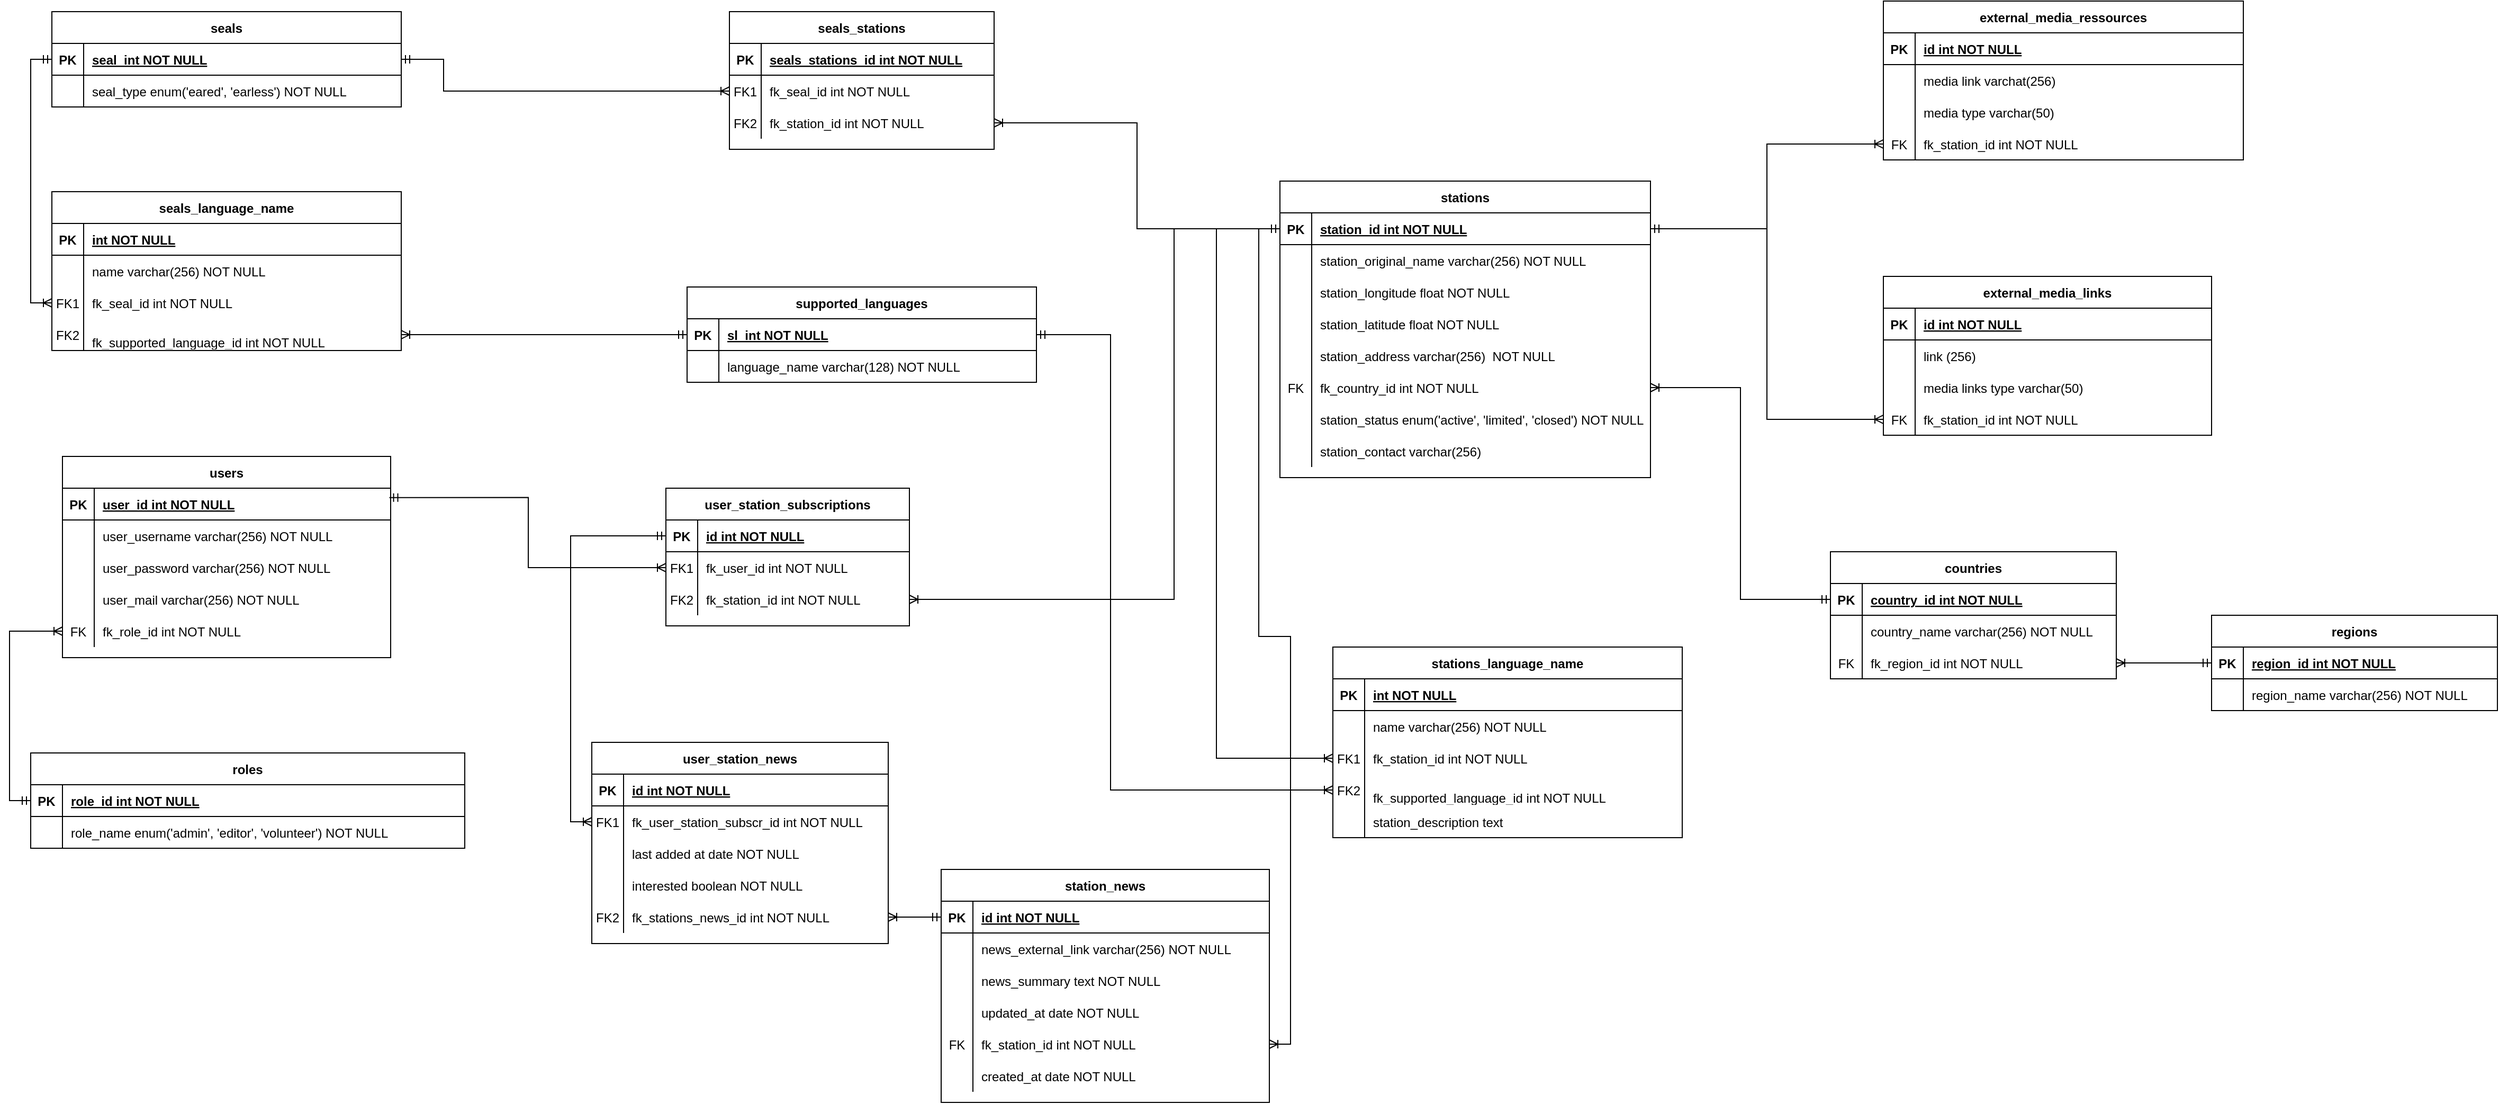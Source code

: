<mxfile version="24.7.1" type="device">
  <diagram id="R2lEEEUBdFMjLlhIrx00" name="Page-1">
    <mxGraphModel dx="4067" dy="922" grid="1" gridSize="10" guides="1" tooltips="1" connect="1" arrows="1" fold="1" page="1" pageScale="1" pageWidth="2339" pageHeight="3300" background="none" math="0" shadow="0" extFonts="Permanent Marker^https://fonts.googleapis.com/css?family=Permanent+Marker">
      <root>
        <mxCell id="0" />
        <mxCell id="1" parent="0" />
        <mxCell id="C-vyLk0tnHw3VtMMgP7b-2" value="stations" style="shape=table;startSize=30;container=1;collapsible=1;childLayout=tableLayout;fixedRows=1;rowLines=0;fontStyle=1;align=center;resizeLast=1;" parent="1" vertex="1">
          <mxGeometry x="1100" y="260" width="350" height="280" as="geometry" />
        </mxCell>
        <mxCell id="C-vyLk0tnHw3VtMMgP7b-3" value="" style="shape=partialRectangle;collapsible=0;dropTarget=0;pointerEvents=0;fillColor=none;points=[[0,0.5],[1,0.5]];portConstraint=eastwest;top=0;left=0;right=0;bottom=1;" parent="C-vyLk0tnHw3VtMMgP7b-2" vertex="1">
          <mxGeometry y="30" width="350" height="30" as="geometry" />
        </mxCell>
        <mxCell id="C-vyLk0tnHw3VtMMgP7b-4" value="PK" style="shape=partialRectangle;overflow=hidden;connectable=0;fillColor=none;top=0;left=0;bottom=0;right=0;fontStyle=1;" parent="C-vyLk0tnHw3VtMMgP7b-3" vertex="1">
          <mxGeometry width="30" height="30" as="geometry">
            <mxRectangle width="30" height="30" as="alternateBounds" />
          </mxGeometry>
        </mxCell>
        <mxCell id="C-vyLk0tnHw3VtMMgP7b-5" value="station_id int NOT NULL " style="shape=partialRectangle;overflow=hidden;connectable=0;fillColor=none;top=0;left=0;bottom=0;right=0;align=left;spacingLeft=6;fontStyle=5;" parent="C-vyLk0tnHw3VtMMgP7b-3" vertex="1">
          <mxGeometry x="30" width="320" height="30" as="geometry">
            <mxRectangle width="320" height="30" as="alternateBounds" />
          </mxGeometry>
        </mxCell>
        <mxCell id="C-vyLk0tnHw3VtMMgP7b-6" value="" style="shape=partialRectangle;collapsible=0;dropTarget=0;pointerEvents=0;fillColor=none;points=[[0,0.5],[1,0.5]];portConstraint=eastwest;top=0;left=0;right=0;bottom=0;" parent="C-vyLk0tnHw3VtMMgP7b-2" vertex="1">
          <mxGeometry y="60" width="350" height="30" as="geometry" />
        </mxCell>
        <mxCell id="C-vyLk0tnHw3VtMMgP7b-7" value="" style="shape=partialRectangle;overflow=hidden;connectable=0;fillColor=none;top=0;left=0;bottom=0;right=0;" parent="C-vyLk0tnHw3VtMMgP7b-6" vertex="1">
          <mxGeometry width="30" height="30" as="geometry">
            <mxRectangle width="30" height="30" as="alternateBounds" />
          </mxGeometry>
        </mxCell>
        <mxCell id="C-vyLk0tnHw3VtMMgP7b-8" value="station_original_name varchar(256) NOT NULL" style="shape=partialRectangle;overflow=hidden;connectable=0;fillColor=none;top=0;left=0;bottom=0;right=0;align=left;spacingLeft=6;" parent="C-vyLk0tnHw3VtMMgP7b-6" vertex="1">
          <mxGeometry x="30" width="320" height="30" as="geometry">
            <mxRectangle width="320" height="30" as="alternateBounds" />
          </mxGeometry>
        </mxCell>
        <mxCell id="2L1g1CBGNW-sjbWnnNTi-16" value="" style="shape=partialRectangle;collapsible=0;dropTarget=0;pointerEvents=0;fillColor=none;points=[[0,0.5],[1,0.5]];portConstraint=eastwest;top=0;left=0;right=0;bottom=0;" parent="C-vyLk0tnHw3VtMMgP7b-2" vertex="1">
          <mxGeometry y="90" width="350" height="30" as="geometry" />
        </mxCell>
        <mxCell id="2L1g1CBGNW-sjbWnnNTi-17" value="" style="shape=partialRectangle;overflow=hidden;connectable=0;fillColor=none;top=0;left=0;bottom=0;right=0;" parent="2L1g1CBGNW-sjbWnnNTi-16" vertex="1">
          <mxGeometry width="30" height="30" as="geometry">
            <mxRectangle width="30" height="30" as="alternateBounds" />
          </mxGeometry>
        </mxCell>
        <mxCell id="2L1g1CBGNW-sjbWnnNTi-18" value="station_longitude float NOT NULL" style="shape=partialRectangle;overflow=hidden;connectable=0;fillColor=none;top=0;left=0;bottom=0;right=0;align=left;spacingLeft=6;" parent="2L1g1CBGNW-sjbWnnNTi-16" vertex="1">
          <mxGeometry x="30" width="320" height="30" as="geometry">
            <mxRectangle width="320" height="30" as="alternateBounds" />
          </mxGeometry>
        </mxCell>
        <mxCell id="2L1g1CBGNW-sjbWnnNTi-19" value="" style="shape=partialRectangle;collapsible=0;dropTarget=0;pointerEvents=0;fillColor=none;points=[[0,0.5],[1,0.5]];portConstraint=eastwest;top=0;left=0;right=0;bottom=0;" parent="C-vyLk0tnHw3VtMMgP7b-2" vertex="1">
          <mxGeometry y="120" width="350" height="30" as="geometry" />
        </mxCell>
        <mxCell id="2L1g1CBGNW-sjbWnnNTi-20" value="" style="shape=partialRectangle;overflow=hidden;connectable=0;fillColor=none;top=0;left=0;bottom=0;right=0;" parent="2L1g1CBGNW-sjbWnnNTi-19" vertex="1">
          <mxGeometry width="30" height="30" as="geometry">
            <mxRectangle width="30" height="30" as="alternateBounds" />
          </mxGeometry>
        </mxCell>
        <mxCell id="2L1g1CBGNW-sjbWnnNTi-21" value="station_latitude float NOT NULL" style="shape=partialRectangle;overflow=hidden;connectable=0;fillColor=none;top=0;left=0;bottom=0;right=0;align=left;spacingLeft=6;fontStyle=0" parent="2L1g1CBGNW-sjbWnnNTi-19" vertex="1">
          <mxGeometry x="30" width="320" height="30" as="geometry">
            <mxRectangle width="320" height="30" as="alternateBounds" />
          </mxGeometry>
        </mxCell>
        <mxCell id="2L1g1CBGNW-sjbWnnNTi-22" value="" style="shape=partialRectangle;collapsible=0;dropTarget=0;pointerEvents=0;fillColor=none;points=[[0,0.5],[1,0.5]];portConstraint=eastwest;top=0;left=0;right=0;bottom=0;" parent="C-vyLk0tnHw3VtMMgP7b-2" vertex="1">
          <mxGeometry y="150" width="350" height="30" as="geometry" />
        </mxCell>
        <mxCell id="2L1g1CBGNW-sjbWnnNTi-23" value="" style="shape=partialRectangle;overflow=hidden;connectable=0;fillColor=none;top=0;left=0;bottom=0;right=0;" parent="2L1g1CBGNW-sjbWnnNTi-22" vertex="1">
          <mxGeometry width="30" height="30" as="geometry">
            <mxRectangle width="30" height="30" as="alternateBounds" />
          </mxGeometry>
        </mxCell>
        <mxCell id="2L1g1CBGNW-sjbWnnNTi-24" value="station_address varchar(256)  NOT NULL" style="shape=partialRectangle;overflow=hidden;connectable=0;fillColor=none;top=0;left=0;bottom=0;right=0;align=left;spacingLeft=6;" parent="2L1g1CBGNW-sjbWnnNTi-22" vertex="1">
          <mxGeometry x="30" width="320" height="30" as="geometry">
            <mxRectangle width="320" height="30" as="alternateBounds" />
          </mxGeometry>
        </mxCell>
        <mxCell id="2L1g1CBGNW-sjbWnnNTi-25" value="" style="shape=partialRectangle;collapsible=0;dropTarget=0;pointerEvents=0;fillColor=none;points=[[0,0.5],[1,0.5]];portConstraint=eastwest;top=0;left=0;right=0;bottom=0;" parent="C-vyLk0tnHw3VtMMgP7b-2" vertex="1">
          <mxGeometry y="180" width="350" height="30" as="geometry" />
        </mxCell>
        <mxCell id="2L1g1CBGNW-sjbWnnNTi-26" value="FK" style="shape=partialRectangle;overflow=hidden;connectable=0;fillColor=none;top=0;left=0;bottom=0;right=0;" parent="2L1g1CBGNW-sjbWnnNTi-25" vertex="1">
          <mxGeometry width="30" height="30" as="geometry">
            <mxRectangle width="30" height="30" as="alternateBounds" />
          </mxGeometry>
        </mxCell>
        <mxCell id="2L1g1CBGNW-sjbWnnNTi-27" value="fk_country_id int NOT NULL" style="shape=partialRectangle;overflow=hidden;connectable=0;fillColor=none;top=0;left=0;bottom=0;right=0;align=left;spacingLeft=6;" parent="2L1g1CBGNW-sjbWnnNTi-25" vertex="1">
          <mxGeometry x="30" width="320" height="30" as="geometry">
            <mxRectangle width="320" height="30" as="alternateBounds" />
          </mxGeometry>
        </mxCell>
        <mxCell id="2L1g1CBGNW-sjbWnnNTi-31" value="" style="shape=partialRectangle;collapsible=0;dropTarget=0;pointerEvents=0;fillColor=none;points=[[0,0.5],[1,0.5]];portConstraint=eastwest;top=0;left=0;right=0;bottom=0;" parent="C-vyLk0tnHw3VtMMgP7b-2" vertex="1">
          <mxGeometry y="210" width="350" height="30" as="geometry" />
        </mxCell>
        <mxCell id="2L1g1CBGNW-sjbWnnNTi-32" value="" style="shape=partialRectangle;overflow=hidden;connectable=0;fillColor=none;top=0;left=0;bottom=0;right=0;" parent="2L1g1CBGNW-sjbWnnNTi-31" vertex="1">
          <mxGeometry width="30" height="30" as="geometry">
            <mxRectangle width="30" height="30" as="alternateBounds" />
          </mxGeometry>
        </mxCell>
        <mxCell id="2L1g1CBGNW-sjbWnnNTi-33" value="station_status enum(&#39;active&#39;, &#39;limited&#39;, &#39;closed&#39;) NOT NULL" style="shape=partialRectangle;overflow=hidden;connectable=0;fillColor=none;top=0;left=0;bottom=0;right=0;align=left;spacingLeft=6;" parent="2L1g1CBGNW-sjbWnnNTi-31" vertex="1">
          <mxGeometry x="30" width="320" height="30" as="geometry">
            <mxRectangle width="320" height="30" as="alternateBounds" />
          </mxGeometry>
        </mxCell>
        <mxCell id="2L1g1CBGNW-sjbWnnNTi-34" value="" style="shape=partialRectangle;collapsible=0;dropTarget=0;pointerEvents=0;fillColor=none;points=[[0,0.5],[1,0.5]];portConstraint=eastwest;top=0;left=0;right=0;bottom=0;" parent="C-vyLk0tnHw3VtMMgP7b-2" vertex="1">
          <mxGeometry y="240" width="350" height="30" as="geometry" />
        </mxCell>
        <mxCell id="2L1g1CBGNW-sjbWnnNTi-35" value="" style="shape=partialRectangle;overflow=hidden;connectable=0;fillColor=none;top=0;left=0;bottom=0;right=0;" parent="2L1g1CBGNW-sjbWnnNTi-34" vertex="1">
          <mxGeometry width="30" height="30" as="geometry">
            <mxRectangle width="30" height="30" as="alternateBounds" />
          </mxGeometry>
        </mxCell>
        <mxCell id="2L1g1CBGNW-sjbWnnNTi-36" value="station_contact varchar(256)" style="shape=partialRectangle;overflow=hidden;connectable=0;fillColor=none;top=0;left=0;bottom=0;right=0;align=left;spacingLeft=6;" parent="2L1g1CBGNW-sjbWnnNTi-34" vertex="1">
          <mxGeometry x="30" width="320" height="30" as="geometry">
            <mxRectangle width="320" height="30" as="alternateBounds" />
          </mxGeometry>
        </mxCell>
        <mxCell id="C-vyLk0tnHw3VtMMgP7b-13" value="seals_stations" style="shape=table;startSize=30;container=1;collapsible=1;childLayout=tableLayout;fixedRows=1;rowLines=0;fontStyle=1;align=center;resizeLast=1;" parent="1" vertex="1">
          <mxGeometry x="580" y="100" width="250" height="130" as="geometry" />
        </mxCell>
        <mxCell id="C-vyLk0tnHw3VtMMgP7b-14" value="" style="shape=partialRectangle;collapsible=0;dropTarget=0;pointerEvents=0;fillColor=none;points=[[0,0.5],[1,0.5]];portConstraint=eastwest;top=0;left=0;right=0;bottom=1;" parent="C-vyLk0tnHw3VtMMgP7b-13" vertex="1">
          <mxGeometry y="30" width="250" height="30" as="geometry" />
        </mxCell>
        <mxCell id="C-vyLk0tnHw3VtMMgP7b-15" value="PK" style="shape=partialRectangle;overflow=hidden;connectable=0;fillColor=none;top=0;left=0;bottom=0;right=0;fontStyle=1;" parent="C-vyLk0tnHw3VtMMgP7b-14" vertex="1">
          <mxGeometry width="30" height="30" as="geometry">
            <mxRectangle width="30" height="30" as="alternateBounds" />
          </mxGeometry>
        </mxCell>
        <mxCell id="C-vyLk0tnHw3VtMMgP7b-16" value="seals_stations_id int NOT NULL " style="shape=partialRectangle;overflow=hidden;connectable=0;fillColor=none;top=0;left=0;bottom=0;right=0;align=left;spacingLeft=6;fontStyle=5;" parent="C-vyLk0tnHw3VtMMgP7b-14" vertex="1">
          <mxGeometry x="30" width="220" height="30" as="geometry">
            <mxRectangle width="220" height="30" as="alternateBounds" />
          </mxGeometry>
        </mxCell>
        <mxCell id="C-vyLk0tnHw3VtMMgP7b-17" value="" style="shape=partialRectangle;collapsible=0;dropTarget=0;pointerEvents=0;fillColor=none;points=[[0,0.5],[1,0.5]];portConstraint=eastwest;top=0;left=0;right=0;bottom=0;" parent="C-vyLk0tnHw3VtMMgP7b-13" vertex="1">
          <mxGeometry y="60" width="250" height="30" as="geometry" />
        </mxCell>
        <mxCell id="C-vyLk0tnHw3VtMMgP7b-18" value="FK1" style="shape=partialRectangle;overflow=hidden;connectable=0;fillColor=none;top=0;left=0;bottom=0;right=0;" parent="C-vyLk0tnHw3VtMMgP7b-17" vertex="1">
          <mxGeometry width="30" height="30" as="geometry">
            <mxRectangle width="30" height="30" as="alternateBounds" />
          </mxGeometry>
        </mxCell>
        <mxCell id="C-vyLk0tnHw3VtMMgP7b-19" value="fk_seal_id int NOT NULL" style="shape=partialRectangle;overflow=hidden;connectable=0;fillColor=none;top=0;left=0;bottom=0;right=0;align=left;spacingLeft=6;" parent="C-vyLk0tnHw3VtMMgP7b-17" vertex="1">
          <mxGeometry x="30" width="220" height="30" as="geometry">
            <mxRectangle width="220" height="30" as="alternateBounds" />
          </mxGeometry>
        </mxCell>
        <mxCell id="C-vyLk0tnHw3VtMMgP7b-20" value="" style="shape=partialRectangle;collapsible=0;dropTarget=0;pointerEvents=0;fillColor=none;points=[[0,0.5],[1,0.5]];portConstraint=eastwest;top=0;left=0;right=0;bottom=0;" parent="C-vyLk0tnHw3VtMMgP7b-13" vertex="1">
          <mxGeometry y="90" width="250" height="30" as="geometry" />
        </mxCell>
        <mxCell id="C-vyLk0tnHw3VtMMgP7b-21" value="FK2" style="shape=partialRectangle;overflow=hidden;connectable=0;fillColor=none;top=0;left=0;bottom=0;right=0;" parent="C-vyLk0tnHw3VtMMgP7b-20" vertex="1">
          <mxGeometry width="30" height="30" as="geometry">
            <mxRectangle width="30" height="30" as="alternateBounds" />
          </mxGeometry>
        </mxCell>
        <mxCell id="C-vyLk0tnHw3VtMMgP7b-22" value="fk_station_id int NOT NULL" style="shape=partialRectangle;overflow=hidden;connectable=0;fillColor=none;top=0;left=0;bottom=0;right=0;align=left;spacingLeft=6;" parent="C-vyLk0tnHw3VtMMgP7b-20" vertex="1">
          <mxGeometry x="30" width="220" height="30" as="geometry">
            <mxRectangle width="220" height="30" as="alternateBounds" />
          </mxGeometry>
        </mxCell>
        <mxCell id="2L1g1CBGNW-sjbWnnNTi-39" style="edgeStyle=orthogonalEdgeStyle;rounded=0;orthogonalLoop=1;jettySize=auto;html=1;exitX=1;exitY=0.5;exitDx=0;exitDy=0;endArrow=ERoneToMany;endFill=0;startArrow=ERmandOne;startFill=0;entryX=0;entryY=0.5;entryDx=0;entryDy=0;" parent="1" source="C-vyLk0tnHw3VtMMgP7b-24" target="C-vyLk0tnHw3VtMMgP7b-17" edge="1">
          <mxGeometry relative="1" as="geometry">
            <Array as="points">
              <mxPoint x="310" y="145" />
              <mxPoint x="310" y="175" />
            </Array>
            <mxPoint x="590" y="280" as="targetPoint" />
          </mxGeometry>
        </mxCell>
        <mxCell id="2L1g1CBGNW-sjbWnnNTi-40" style="edgeStyle=orthogonalEdgeStyle;rounded=0;orthogonalLoop=1;jettySize=auto;html=1;exitX=0;exitY=0.5;exitDx=0;exitDy=0;entryX=1;entryY=0.5;entryDx=0;entryDy=0;startArrow=ERmandOne;startFill=0;endArrow=ERoneToMany;endFill=0;" parent="1" source="C-vyLk0tnHw3VtMMgP7b-3" target="C-vyLk0tnHw3VtMMgP7b-20" edge="1">
          <mxGeometry relative="1" as="geometry" />
        </mxCell>
        <mxCell id="2L1g1CBGNW-sjbWnnNTi-41" value="users" style="shape=table;startSize=30;container=1;collapsible=1;childLayout=tableLayout;fixedRows=1;rowLines=0;fontStyle=1;align=center;resizeLast=1;" parent="1" vertex="1">
          <mxGeometry x="-50" y="520" width="310" height="190" as="geometry" />
        </mxCell>
        <mxCell id="2L1g1CBGNW-sjbWnnNTi-42" value="" style="shape=partialRectangle;collapsible=0;dropTarget=0;pointerEvents=0;fillColor=none;points=[[0,0.5],[1,0.5]];portConstraint=eastwest;top=0;left=0;right=0;bottom=1;" parent="2L1g1CBGNW-sjbWnnNTi-41" vertex="1">
          <mxGeometry y="30" width="310" height="30" as="geometry" />
        </mxCell>
        <mxCell id="2L1g1CBGNW-sjbWnnNTi-43" value="PK" style="shape=partialRectangle;overflow=hidden;connectable=0;fillColor=none;top=0;left=0;bottom=0;right=0;fontStyle=1;" parent="2L1g1CBGNW-sjbWnnNTi-42" vertex="1">
          <mxGeometry width="30" height="30" as="geometry">
            <mxRectangle width="30" height="30" as="alternateBounds" />
          </mxGeometry>
        </mxCell>
        <mxCell id="2L1g1CBGNW-sjbWnnNTi-44" value="user_id int NOT NULL " style="shape=partialRectangle;overflow=hidden;connectable=0;fillColor=none;top=0;left=0;bottom=0;right=0;align=left;spacingLeft=6;fontStyle=5;" parent="2L1g1CBGNW-sjbWnnNTi-42" vertex="1">
          <mxGeometry x="30" width="280" height="30" as="geometry">
            <mxRectangle width="280" height="30" as="alternateBounds" />
          </mxGeometry>
        </mxCell>
        <mxCell id="2L1g1CBGNW-sjbWnnNTi-45" value="" style="shape=partialRectangle;collapsible=0;dropTarget=0;pointerEvents=0;fillColor=none;points=[[0,0.5],[1,0.5]];portConstraint=eastwest;top=0;left=0;right=0;bottom=0;" parent="2L1g1CBGNW-sjbWnnNTi-41" vertex="1">
          <mxGeometry y="60" width="310" height="30" as="geometry" />
        </mxCell>
        <mxCell id="2L1g1CBGNW-sjbWnnNTi-46" value="" style="shape=partialRectangle;overflow=hidden;connectable=0;fillColor=none;top=0;left=0;bottom=0;right=0;" parent="2L1g1CBGNW-sjbWnnNTi-45" vertex="1">
          <mxGeometry width="30" height="30" as="geometry">
            <mxRectangle width="30" height="30" as="alternateBounds" />
          </mxGeometry>
        </mxCell>
        <mxCell id="2L1g1CBGNW-sjbWnnNTi-47" value="user_username varchar(256) NOT NULL" style="shape=partialRectangle;overflow=hidden;connectable=0;fillColor=none;top=0;left=0;bottom=0;right=0;align=left;spacingLeft=6;" parent="2L1g1CBGNW-sjbWnnNTi-45" vertex="1">
          <mxGeometry x="30" width="280" height="30" as="geometry">
            <mxRectangle width="280" height="30" as="alternateBounds" />
          </mxGeometry>
        </mxCell>
        <mxCell id="2L1g1CBGNW-sjbWnnNTi-48" value="" style="shape=partialRectangle;collapsible=0;dropTarget=0;pointerEvents=0;fillColor=none;points=[[0,0.5],[1,0.5]];portConstraint=eastwest;top=0;left=0;right=0;bottom=0;" parent="2L1g1CBGNW-sjbWnnNTi-41" vertex="1">
          <mxGeometry y="90" width="310" height="30" as="geometry" />
        </mxCell>
        <mxCell id="2L1g1CBGNW-sjbWnnNTi-49" value="" style="shape=partialRectangle;overflow=hidden;connectable=0;fillColor=none;top=0;left=0;bottom=0;right=0;" parent="2L1g1CBGNW-sjbWnnNTi-48" vertex="1">
          <mxGeometry width="30" height="30" as="geometry">
            <mxRectangle width="30" height="30" as="alternateBounds" />
          </mxGeometry>
        </mxCell>
        <mxCell id="2L1g1CBGNW-sjbWnnNTi-50" value="user_password varchar(256) NOT NULL" style="shape=partialRectangle;overflow=hidden;connectable=0;fillColor=none;top=0;left=0;bottom=0;right=0;align=left;spacingLeft=6;" parent="2L1g1CBGNW-sjbWnnNTi-48" vertex="1">
          <mxGeometry x="30" width="280" height="30" as="geometry">
            <mxRectangle width="280" height="30" as="alternateBounds" />
          </mxGeometry>
        </mxCell>
        <mxCell id="2L1g1CBGNW-sjbWnnNTi-51" value="" style="shape=partialRectangle;collapsible=0;dropTarget=0;pointerEvents=0;fillColor=none;points=[[0,0.5],[1,0.5]];portConstraint=eastwest;top=0;left=0;right=0;bottom=0;" parent="2L1g1CBGNW-sjbWnnNTi-41" vertex="1">
          <mxGeometry y="120" width="310" height="30" as="geometry" />
        </mxCell>
        <mxCell id="2L1g1CBGNW-sjbWnnNTi-52" value="" style="shape=partialRectangle;overflow=hidden;connectable=0;fillColor=none;top=0;left=0;bottom=0;right=0;" parent="2L1g1CBGNW-sjbWnnNTi-51" vertex="1">
          <mxGeometry width="30" height="30" as="geometry">
            <mxRectangle width="30" height="30" as="alternateBounds" />
          </mxGeometry>
        </mxCell>
        <mxCell id="2L1g1CBGNW-sjbWnnNTi-53" value="user_mail varchar(256) NOT NULL" style="shape=partialRectangle;overflow=hidden;connectable=0;fillColor=none;top=0;left=0;bottom=0;right=0;align=left;spacingLeft=6;" parent="2L1g1CBGNW-sjbWnnNTi-51" vertex="1">
          <mxGeometry x="30" width="280" height="30" as="geometry">
            <mxRectangle width="280" height="30" as="alternateBounds" />
          </mxGeometry>
        </mxCell>
        <mxCell id="2L1g1CBGNW-sjbWnnNTi-54" value="" style="shape=partialRectangle;collapsible=0;dropTarget=0;pointerEvents=0;fillColor=none;points=[[0,0.5],[1,0.5]];portConstraint=eastwest;top=0;left=0;right=0;bottom=0;" parent="2L1g1CBGNW-sjbWnnNTi-41" vertex="1">
          <mxGeometry y="150" width="310" height="30" as="geometry" />
        </mxCell>
        <mxCell id="2L1g1CBGNW-sjbWnnNTi-55" value="FK" style="shape=partialRectangle;overflow=hidden;connectable=0;fillColor=none;top=0;left=0;bottom=0;right=0;" parent="2L1g1CBGNW-sjbWnnNTi-54" vertex="1">
          <mxGeometry width="30" height="30" as="geometry">
            <mxRectangle width="30" height="30" as="alternateBounds" />
          </mxGeometry>
        </mxCell>
        <mxCell id="2L1g1CBGNW-sjbWnnNTi-56" value="fk_role_id int NOT NULL" style="shape=partialRectangle;overflow=hidden;connectable=0;fillColor=none;top=0;left=0;bottom=0;right=0;align=left;spacingLeft=6;" parent="2L1g1CBGNW-sjbWnnNTi-54" vertex="1">
          <mxGeometry x="30" width="280" height="30" as="geometry">
            <mxRectangle width="280" height="30" as="alternateBounds" />
          </mxGeometry>
        </mxCell>
        <mxCell id="2L1g1CBGNW-sjbWnnNTi-57" value="roles" style="shape=table;startSize=30;container=1;collapsible=1;childLayout=tableLayout;fixedRows=1;rowLines=0;fontStyle=1;align=center;resizeLast=1;" parent="1" vertex="1">
          <mxGeometry x="-80" y="800" width="410" height="90" as="geometry" />
        </mxCell>
        <mxCell id="2L1g1CBGNW-sjbWnnNTi-58" value="" style="shape=partialRectangle;collapsible=0;dropTarget=0;pointerEvents=0;fillColor=none;points=[[0,0.5],[1,0.5]];portConstraint=eastwest;top=0;left=0;right=0;bottom=1;" parent="2L1g1CBGNW-sjbWnnNTi-57" vertex="1">
          <mxGeometry y="30" width="410" height="30" as="geometry" />
        </mxCell>
        <mxCell id="2L1g1CBGNW-sjbWnnNTi-59" value="PK" style="shape=partialRectangle;overflow=hidden;connectable=0;fillColor=none;top=0;left=0;bottom=0;right=0;fontStyle=1;" parent="2L1g1CBGNW-sjbWnnNTi-58" vertex="1">
          <mxGeometry width="30" height="30" as="geometry">
            <mxRectangle width="30" height="30" as="alternateBounds" />
          </mxGeometry>
        </mxCell>
        <mxCell id="2L1g1CBGNW-sjbWnnNTi-60" value="role_id int NOT NULL " style="shape=partialRectangle;overflow=hidden;connectable=0;fillColor=none;top=0;left=0;bottom=0;right=0;align=left;spacingLeft=6;fontStyle=5;" parent="2L1g1CBGNW-sjbWnnNTi-58" vertex="1">
          <mxGeometry x="30" width="380" height="30" as="geometry">
            <mxRectangle width="380" height="30" as="alternateBounds" />
          </mxGeometry>
        </mxCell>
        <mxCell id="2L1g1CBGNW-sjbWnnNTi-61" value="" style="shape=partialRectangle;collapsible=0;dropTarget=0;pointerEvents=0;fillColor=none;points=[[0,0.5],[1,0.5]];portConstraint=eastwest;top=0;left=0;right=0;bottom=0;" parent="2L1g1CBGNW-sjbWnnNTi-57" vertex="1">
          <mxGeometry y="60" width="410" height="30" as="geometry" />
        </mxCell>
        <mxCell id="2L1g1CBGNW-sjbWnnNTi-62" value="" style="shape=partialRectangle;overflow=hidden;connectable=0;fillColor=none;top=0;left=0;bottom=0;right=0;" parent="2L1g1CBGNW-sjbWnnNTi-61" vertex="1">
          <mxGeometry width="30" height="30" as="geometry">
            <mxRectangle width="30" height="30" as="alternateBounds" />
          </mxGeometry>
        </mxCell>
        <mxCell id="2L1g1CBGNW-sjbWnnNTi-63" value="role_name enum(&#39;admin&#39;, &#39;editor&#39;, &#39;volunteer&#39;) NOT NULL" style="shape=partialRectangle;overflow=hidden;connectable=0;fillColor=none;top=0;left=0;bottom=0;right=0;align=left;spacingLeft=6;" parent="2L1g1CBGNW-sjbWnnNTi-61" vertex="1">
          <mxGeometry x="30" width="380" height="30" as="geometry">
            <mxRectangle width="380" height="30" as="alternateBounds" />
          </mxGeometry>
        </mxCell>
        <mxCell id="2L1g1CBGNW-sjbWnnNTi-73" style="edgeStyle=orthogonalEdgeStyle;rounded=0;orthogonalLoop=1;jettySize=auto;html=1;exitX=0;exitY=0.5;exitDx=0;exitDy=0;entryX=0;entryY=0.5;entryDx=0;entryDy=0;startArrow=ERoneToMany;startFill=0;endArrow=ERmandOne;endFill=0;" parent="1" source="2L1g1CBGNW-sjbWnnNTi-54" target="2L1g1CBGNW-sjbWnnNTi-58" edge="1">
          <mxGeometry relative="1" as="geometry">
            <Array as="points">
              <mxPoint x="-100" y="685" />
              <mxPoint x="-100" y="845" />
            </Array>
          </mxGeometry>
        </mxCell>
        <mxCell id="2L1g1CBGNW-sjbWnnNTi-74" value="countries" style="shape=table;startSize=30;container=1;collapsible=1;childLayout=tableLayout;fixedRows=1;rowLines=0;fontStyle=1;align=center;resizeLast=1;" parent="1" vertex="1">
          <mxGeometry x="1620" y="610" width="270" height="120" as="geometry" />
        </mxCell>
        <mxCell id="2L1g1CBGNW-sjbWnnNTi-75" value="" style="shape=partialRectangle;collapsible=0;dropTarget=0;pointerEvents=0;fillColor=none;points=[[0,0.5],[1,0.5]];portConstraint=eastwest;top=0;left=0;right=0;bottom=1;" parent="2L1g1CBGNW-sjbWnnNTi-74" vertex="1">
          <mxGeometry y="30" width="270" height="30" as="geometry" />
        </mxCell>
        <mxCell id="2L1g1CBGNW-sjbWnnNTi-76" value="PK" style="shape=partialRectangle;overflow=hidden;connectable=0;fillColor=none;top=0;left=0;bottom=0;right=0;fontStyle=1;" parent="2L1g1CBGNW-sjbWnnNTi-75" vertex="1">
          <mxGeometry width="30" height="30" as="geometry">
            <mxRectangle width="30" height="30" as="alternateBounds" />
          </mxGeometry>
        </mxCell>
        <mxCell id="2L1g1CBGNW-sjbWnnNTi-77" value="country_id int NOT NULL " style="shape=partialRectangle;overflow=hidden;connectable=0;fillColor=none;top=0;left=0;bottom=0;right=0;align=left;spacingLeft=6;fontStyle=5;" parent="2L1g1CBGNW-sjbWnnNTi-75" vertex="1">
          <mxGeometry x="30" width="240" height="30" as="geometry">
            <mxRectangle width="240" height="30" as="alternateBounds" />
          </mxGeometry>
        </mxCell>
        <mxCell id="2L1g1CBGNW-sjbWnnNTi-78" value="" style="shape=partialRectangle;collapsible=0;dropTarget=0;pointerEvents=0;fillColor=none;points=[[0,0.5],[1,0.5]];portConstraint=eastwest;top=0;left=0;right=0;bottom=0;" parent="2L1g1CBGNW-sjbWnnNTi-74" vertex="1">
          <mxGeometry y="60" width="270" height="30" as="geometry" />
        </mxCell>
        <mxCell id="2L1g1CBGNW-sjbWnnNTi-79" value="" style="shape=partialRectangle;overflow=hidden;connectable=0;fillColor=none;top=0;left=0;bottom=0;right=0;" parent="2L1g1CBGNW-sjbWnnNTi-78" vertex="1">
          <mxGeometry width="30" height="30" as="geometry">
            <mxRectangle width="30" height="30" as="alternateBounds" />
          </mxGeometry>
        </mxCell>
        <mxCell id="2L1g1CBGNW-sjbWnnNTi-80" value="country_name varchar(256) NOT NULL" style="shape=partialRectangle;overflow=hidden;connectable=0;fillColor=none;top=0;left=0;bottom=0;right=0;align=left;spacingLeft=6;" parent="2L1g1CBGNW-sjbWnnNTi-78" vertex="1">
          <mxGeometry x="30" width="240" height="30" as="geometry">
            <mxRectangle width="240" height="30" as="alternateBounds" />
          </mxGeometry>
        </mxCell>
        <mxCell id="2L1g1CBGNW-sjbWnnNTi-81" value="" style="shape=partialRectangle;collapsible=0;dropTarget=0;pointerEvents=0;fillColor=none;points=[[0,0.5],[1,0.5]];portConstraint=eastwest;top=0;left=0;right=0;bottom=0;" parent="2L1g1CBGNW-sjbWnnNTi-74" vertex="1">
          <mxGeometry y="90" width="270" height="30" as="geometry" />
        </mxCell>
        <mxCell id="2L1g1CBGNW-sjbWnnNTi-82" value="FK" style="shape=partialRectangle;overflow=hidden;connectable=0;fillColor=none;top=0;left=0;bottom=0;right=0;" parent="2L1g1CBGNW-sjbWnnNTi-81" vertex="1">
          <mxGeometry width="30" height="30" as="geometry">
            <mxRectangle width="30" height="30" as="alternateBounds" />
          </mxGeometry>
        </mxCell>
        <mxCell id="2L1g1CBGNW-sjbWnnNTi-83" value="fk_region_id int NOT NULL" style="shape=partialRectangle;overflow=hidden;connectable=0;fillColor=none;top=0;left=0;bottom=0;right=0;align=left;spacingLeft=6;" parent="2L1g1CBGNW-sjbWnnNTi-81" vertex="1">
          <mxGeometry x="30" width="240" height="30" as="geometry">
            <mxRectangle width="240" height="30" as="alternateBounds" />
          </mxGeometry>
        </mxCell>
        <mxCell id="2L1g1CBGNW-sjbWnnNTi-90" style="edgeStyle=orthogonalEdgeStyle;rounded=0;orthogonalLoop=1;jettySize=auto;html=1;exitX=1;exitY=0.5;exitDx=0;exitDy=0;entryX=0;entryY=0.5;entryDx=0;entryDy=0;endArrow=ERmandOne;endFill=0;startArrow=ERoneToMany;startFill=0;" parent="1" source="2L1g1CBGNW-sjbWnnNTi-25" target="2L1g1CBGNW-sjbWnnNTi-75" edge="1">
          <mxGeometry relative="1" as="geometry" />
        </mxCell>
        <mxCell id="2L1g1CBGNW-sjbWnnNTi-129" style="edgeStyle=orthogonalEdgeStyle;rounded=0;orthogonalLoop=1;jettySize=auto;html=1;exitX=1;exitY=0.5;exitDx=0;exitDy=0;entryX=0;entryY=0.5;entryDx=0;entryDy=0;endArrow=ERoneToMany;endFill=0;startArrow=ERmandOne;startFill=0;" parent="1" source="C-vyLk0tnHw3VtMMgP7b-3" target="VgoB4RHRvj2HCMQZ9v_r-104" edge="1">
          <mxGeometry relative="1" as="geometry">
            <mxPoint x="1730.0" y="655" as="targetPoint" />
          </mxGeometry>
        </mxCell>
        <mxCell id="VgoB4RHRvj2HCMQZ9v_r-1" value="seals_language_name" style="shape=table;startSize=30;container=1;collapsible=1;childLayout=tableLayout;fixedRows=1;rowLines=0;fontStyle=1;align=center;resizeLast=1;" vertex="1" parent="1">
          <mxGeometry x="-60" y="270" width="330" height="150" as="geometry" />
        </mxCell>
        <mxCell id="VgoB4RHRvj2HCMQZ9v_r-2" value="" style="shape=partialRectangle;collapsible=0;dropTarget=0;pointerEvents=0;fillColor=none;points=[[0,0.5],[1,0.5]];portConstraint=eastwest;top=0;left=0;right=0;bottom=1;" vertex="1" parent="VgoB4RHRvj2HCMQZ9v_r-1">
          <mxGeometry y="30" width="330" height="30" as="geometry" />
        </mxCell>
        <mxCell id="VgoB4RHRvj2HCMQZ9v_r-3" value="PK" style="shape=partialRectangle;overflow=hidden;connectable=0;fillColor=none;top=0;left=0;bottom=0;right=0;fontStyle=1;" vertex="1" parent="VgoB4RHRvj2HCMQZ9v_r-2">
          <mxGeometry width="30" height="30" as="geometry">
            <mxRectangle width="30" height="30" as="alternateBounds" />
          </mxGeometry>
        </mxCell>
        <mxCell id="VgoB4RHRvj2HCMQZ9v_r-4" value="int NOT NULL " style="shape=partialRectangle;overflow=hidden;connectable=0;fillColor=none;top=0;left=0;bottom=0;right=0;align=left;spacingLeft=6;fontStyle=5;" vertex="1" parent="VgoB4RHRvj2HCMQZ9v_r-2">
          <mxGeometry x="30" width="300" height="30" as="geometry">
            <mxRectangle width="300" height="30" as="alternateBounds" />
          </mxGeometry>
        </mxCell>
        <mxCell id="VgoB4RHRvj2HCMQZ9v_r-5" value="" style="shape=partialRectangle;collapsible=0;dropTarget=0;pointerEvents=0;fillColor=none;points=[[0,0.5],[1,0.5]];portConstraint=eastwest;top=0;left=0;right=0;bottom=0;" vertex="1" parent="VgoB4RHRvj2HCMQZ9v_r-1">
          <mxGeometry y="60" width="330" height="30" as="geometry" />
        </mxCell>
        <mxCell id="VgoB4RHRvj2HCMQZ9v_r-6" value="" style="shape=partialRectangle;overflow=hidden;connectable=0;fillColor=none;top=0;left=0;bottom=0;right=0;" vertex="1" parent="VgoB4RHRvj2HCMQZ9v_r-5">
          <mxGeometry width="30" height="30" as="geometry">
            <mxRectangle width="30" height="30" as="alternateBounds" />
          </mxGeometry>
        </mxCell>
        <mxCell id="VgoB4RHRvj2HCMQZ9v_r-7" value="name varchar(256) NOT NULL" style="shape=partialRectangle;overflow=hidden;connectable=0;fillColor=none;top=0;left=0;bottom=0;right=0;align=left;spacingLeft=6;" vertex="1" parent="VgoB4RHRvj2HCMQZ9v_r-5">
          <mxGeometry x="30" width="300" height="30" as="geometry">
            <mxRectangle width="300" height="30" as="alternateBounds" />
          </mxGeometry>
        </mxCell>
        <mxCell id="VgoB4RHRvj2HCMQZ9v_r-8" value="" style="shape=partialRectangle;collapsible=0;dropTarget=0;pointerEvents=0;fillColor=none;points=[[0,0.5],[1,0.5]];portConstraint=eastwest;top=0;left=0;right=0;bottom=0;" vertex="1" parent="VgoB4RHRvj2HCMQZ9v_r-1">
          <mxGeometry y="90" width="330" height="30" as="geometry" />
        </mxCell>
        <mxCell id="VgoB4RHRvj2HCMQZ9v_r-9" value="FK1" style="shape=partialRectangle;overflow=hidden;connectable=0;fillColor=none;top=0;left=0;bottom=0;right=0;" vertex="1" parent="VgoB4RHRvj2HCMQZ9v_r-8">
          <mxGeometry width="30" height="30" as="geometry">
            <mxRectangle width="30" height="30" as="alternateBounds" />
          </mxGeometry>
        </mxCell>
        <mxCell id="VgoB4RHRvj2HCMQZ9v_r-10" value="fk_seal_id int NOT NULL" style="shape=partialRectangle;overflow=hidden;connectable=0;fillColor=none;top=0;left=0;bottom=0;right=0;align=left;spacingLeft=6;" vertex="1" parent="VgoB4RHRvj2HCMQZ9v_r-8">
          <mxGeometry x="30" width="300" height="30" as="geometry">
            <mxRectangle width="300" height="30" as="alternateBounds" />
          </mxGeometry>
        </mxCell>
        <mxCell id="VgoB4RHRvj2HCMQZ9v_r-11" value="" style="shape=partialRectangle;collapsible=0;dropTarget=0;pointerEvents=0;fillColor=none;points=[[0,0.5],[1,0.5]];portConstraint=eastwest;top=0;left=0;right=0;bottom=0;align=left;" vertex="1" parent="VgoB4RHRvj2HCMQZ9v_r-1">
          <mxGeometry y="120" width="330" height="30" as="geometry" />
        </mxCell>
        <mxCell id="VgoB4RHRvj2HCMQZ9v_r-12" value="FK2" style="shape=partialRectangle;overflow=hidden;connectable=0;fillColor=none;top=0;left=0;bottom=0;right=0;" vertex="1" parent="VgoB4RHRvj2HCMQZ9v_r-11">
          <mxGeometry width="30" height="30" as="geometry">
            <mxRectangle width="30" height="30" as="alternateBounds" />
          </mxGeometry>
        </mxCell>
        <mxCell id="VgoB4RHRvj2HCMQZ9v_r-13" value="&#xa;fk_supported_language_id int NOT NULL&#xa;&#xa;" style="shape=partialRectangle;overflow=hidden;connectable=0;fillColor=none;top=0;left=0;bottom=0;right=0;align=left;spacingLeft=6;" vertex="1" parent="VgoB4RHRvj2HCMQZ9v_r-11">
          <mxGeometry x="30" width="300" height="30" as="geometry">
            <mxRectangle width="300" height="30" as="alternateBounds" />
          </mxGeometry>
        </mxCell>
        <mxCell id="VgoB4RHRvj2HCMQZ9v_r-17" value="supported_languages" style="shape=table;startSize=30;container=1;collapsible=1;childLayout=tableLayout;fixedRows=1;rowLines=0;fontStyle=1;align=center;resizeLast=1;" vertex="1" parent="1">
          <mxGeometry x="540" y="360" width="330" height="90" as="geometry" />
        </mxCell>
        <mxCell id="VgoB4RHRvj2HCMQZ9v_r-18" value="" style="shape=partialRectangle;collapsible=0;dropTarget=0;pointerEvents=0;fillColor=none;points=[[0,0.5],[1,0.5]];portConstraint=eastwest;top=0;left=0;right=0;bottom=1;" vertex="1" parent="VgoB4RHRvj2HCMQZ9v_r-17">
          <mxGeometry y="30" width="330" height="30" as="geometry" />
        </mxCell>
        <mxCell id="VgoB4RHRvj2HCMQZ9v_r-19" value="PK" style="shape=partialRectangle;overflow=hidden;connectable=0;fillColor=none;top=0;left=0;bottom=0;right=0;fontStyle=1;" vertex="1" parent="VgoB4RHRvj2HCMQZ9v_r-18">
          <mxGeometry width="30" height="30" as="geometry">
            <mxRectangle width="30" height="30" as="alternateBounds" />
          </mxGeometry>
        </mxCell>
        <mxCell id="VgoB4RHRvj2HCMQZ9v_r-20" value="sl_int NOT NULL " style="shape=partialRectangle;overflow=hidden;connectable=0;fillColor=none;top=0;left=0;bottom=0;right=0;align=left;spacingLeft=6;fontStyle=5;" vertex="1" parent="VgoB4RHRvj2HCMQZ9v_r-18">
          <mxGeometry x="30" width="300" height="30" as="geometry">
            <mxRectangle width="300" height="30" as="alternateBounds" />
          </mxGeometry>
        </mxCell>
        <mxCell id="VgoB4RHRvj2HCMQZ9v_r-21" value="" style="shape=partialRectangle;collapsible=0;dropTarget=0;pointerEvents=0;fillColor=none;points=[[0,0.5],[1,0.5]];portConstraint=eastwest;top=0;left=0;right=0;bottom=0;" vertex="1" parent="VgoB4RHRvj2HCMQZ9v_r-17">
          <mxGeometry y="60" width="330" height="30" as="geometry" />
        </mxCell>
        <mxCell id="VgoB4RHRvj2HCMQZ9v_r-22" value="" style="shape=partialRectangle;overflow=hidden;connectable=0;fillColor=none;top=0;left=0;bottom=0;right=0;" vertex="1" parent="VgoB4RHRvj2HCMQZ9v_r-21">
          <mxGeometry width="30" height="30" as="geometry">
            <mxRectangle width="30" height="30" as="alternateBounds" />
          </mxGeometry>
        </mxCell>
        <mxCell id="VgoB4RHRvj2HCMQZ9v_r-23" value="language_name varchar(128) NOT NULL" style="shape=partialRectangle;overflow=hidden;connectable=0;fillColor=none;top=0;left=0;bottom=0;right=0;align=left;spacingLeft=6;" vertex="1" parent="VgoB4RHRvj2HCMQZ9v_r-21">
          <mxGeometry x="30" width="300" height="30" as="geometry">
            <mxRectangle width="300" height="30" as="alternateBounds" />
          </mxGeometry>
        </mxCell>
        <mxCell id="C-vyLk0tnHw3VtMMgP7b-23" value="seals" style="shape=table;startSize=30;container=1;collapsible=1;childLayout=tableLayout;fixedRows=1;rowLines=0;fontStyle=1;align=center;resizeLast=1;" parent="1" vertex="1">
          <mxGeometry x="-60" y="100" width="330" height="90" as="geometry" />
        </mxCell>
        <mxCell id="C-vyLk0tnHw3VtMMgP7b-24" value="" style="shape=partialRectangle;collapsible=0;dropTarget=0;pointerEvents=0;fillColor=none;points=[[0,0.5],[1,0.5]];portConstraint=eastwest;top=0;left=0;right=0;bottom=1;" parent="C-vyLk0tnHw3VtMMgP7b-23" vertex="1">
          <mxGeometry y="30" width="330" height="30" as="geometry" />
        </mxCell>
        <mxCell id="C-vyLk0tnHw3VtMMgP7b-25" value="PK" style="shape=partialRectangle;overflow=hidden;connectable=0;fillColor=none;top=0;left=0;bottom=0;right=0;fontStyle=1;" parent="C-vyLk0tnHw3VtMMgP7b-24" vertex="1">
          <mxGeometry width="30" height="30" as="geometry">
            <mxRectangle width="30" height="30" as="alternateBounds" />
          </mxGeometry>
        </mxCell>
        <mxCell id="C-vyLk0tnHw3VtMMgP7b-26" value="seal_int NOT NULL " style="shape=partialRectangle;overflow=hidden;connectable=0;fillColor=none;top=0;left=0;bottom=0;right=0;align=left;spacingLeft=6;fontStyle=5;" parent="C-vyLk0tnHw3VtMMgP7b-24" vertex="1">
          <mxGeometry x="30" width="300" height="30" as="geometry">
            <mxRectangle width="300" height="30" as="alternateBounds" />
          </mxGeometry>
        </mxCell>
        <mxCell id="C-vyLk0tnHw3VtMMgP7b-27" value="" style="shape=partialRectangle;collapsible=0;dropTarget=0;pointerEvents=0;fillColor=none;points=[[0,0.5],[1,0.5]];portConstraint=eastwest;top=0;left=0;right=0;bottom=0;" parent="C-vyLk0tnHw3VtMMgP7b-23" vertex="1">
          <mxGeometry y="60" width="330" height="30" as="geometry" />
        </mxCell>
        <mxCell id="C-vyLk0tnHw3VtMMgP7b-28" value="" style="shape=partialRectangle;overflow=hidden;connectable=0;fillColor=none;top=0;left=0;bottom=0;right=0;" parent="C-vyLk0tnHw3VtMMgP7b-27" vertex="1">
          <mxGeometry width="30" height="30" as="geometry">
            <mxRectangle width="30" height="30" as="alternateBounds" />
          </mxGeometry>
        </mxCell>
        <mxCell id="C-vyLk0tnHw3VtMMgP7b-29" value="" style="shape=partialRectangle;overflow=hidden;connectable=0;fillColor=none;top=0;left=0;bottom=0;right=0;align=left;spacingLeft=6;" parent="C-vyLk0tnHw3VtMMgP7b-27" vertex="1">
          <mxGeometry x="30" width="300" height="30" as="geometry">
            <mxRectangle width="300" height="30" as="alternateBounds" />
          </mxGeometry>
        </mxCell>
        <mxCell id="VgoB4RHRvj2HCMQZ9v_r-40" value="" style="shape=partialRectangle;collapsible=0;dropTarget=0;pointerEvents=0;fillColor=none;points=[[0,0.5],[1,0.5]];portConstraint=eastwest;top=0;left=0;right=0;bottom=0;" vertex="1" parent="1">
          <mxGeometry x="-60" y="160" width="330" height="30" as="geometry" />
        </mxCell>
        <mxCell id="VgoB4RHRvj2HCMQZ9v_r-41" value="" style="shape=partialRectangle;overflow=hidden;connectable=0;fillColor=none;top=0;left=0;bottom=0;right=0;" vertex="1" parent="VgoB4RHRvj2HCMQZ9v_r-40">
          <mxGeometry width="30" height="30" as="geometry">
            <mxRectangle width="30" height="30" as="alternateBounds" />
          </mxGeometry>
        </mxCell>
        <mxCell id="VgoB4RHRvj2HCMQZ9v_r-42" value="seal_type enum(&#39;eared&#39;, &#39;earless&#39;) NOT NULL" style="shape=partialRectangle;overflow=hidden;connectable=0;fillColor=none;top=0;left=0;bottom=0;right=0;align=left;spacingLeft=6;" vertex="1" parent="VgoB4RHRvj2HCMQZ9v_r-40">
          <mxGeometry x="30" width="300" height="30" as="geometry">
            <mxRectangle width="300" height="30" as="alternateBounds" />
          </mxGeometry>
        </mxCell>
        <mxCell id="VgoB4RHRvj2HCMQZ9v_r-43" style="edgeStyle=orthogonalEdgeStyle;rounded=0;orthogonalLoop=1;jettySize=auto;html=1;exitX=1;exitY=0.5;exitDx=0;exitDy=0;entryX=0;entryY=0.5;entryDx=0;entryDy=0;endArrow=ERmandOne;endFill=0;startArrow=ERoneToMany;startFill=0;" edge="1" parent="1" source="VgoB4RHRvj2HCMQZ9v_r-11" target="VgoB4RHRvj2HCMQZ9v_r-18">
          <mxGeometry relative="1" as="geometry" />
        </mxCell>
        <mxCell id="VgoB4RHRvj2HCMQZ9v_r-44" style="edgeStyle=orthogonalEdgeStyle;rounded=0;orthogonalLoop=1;jettySize=auto;html=1;exitX=0;exitY=0.5;exitDx=0;exitDy=0;entryX=0;entryY=0.5;entryDx=0;entryDy=0;endArrow=ERmandOne;endFill=0;startArrow=ERoneToMany;startFill=0;" edge="1" parent="1" source="VgoB4RHRvj2HCMQZ9v_r-8" target="C-vyLk0tnHw3VtMMgP7b-24">
          <mxGeometry relative="1" as="geometry" />
        </mxCell>
        <mxCell id="VgoB4RHRvj2HCMQZ9v_r-45" value="stations_language_name" style="shape=table;startSize=30;container=1;collapsible=1;childLayout=tableLayout;fixedRows=1;rowLines=0;fontStyle=1;align=center;resizeLast=1;" vertex="1" parent="1">
          <mxGeometry x="1150" y="700" width="330" height="180" as="geometry" />
        </mxCell>
        <mxCell id="VgoB4RHRvj2HCMQZ9v_r-46" value="" style="shape=partialRectangle;collapsible=0;dropTarget=0;pointerEvents=0;fillColor=none;points=[[0,0.5],[1,0.5]];portConstraint=eastwest;top=0;left=0;right=0;bottom=1;" vertex="1" parent="VgoB4RHRvj2HCMQZ9v_r-45">
          <mxGeometry y="30" width="330" height="30" as="geometry" />
        </mxCell>
        <mxCell id="VgoB4RHRvj2HCMQZ9v_r-47" value="PK" style="shape=partialRectangle;overflow=hidden;connectable=0;fillColor=none;top=0;left=0;bottom=0;right=0;fontStyle=1;" vertex="1" parent="VgoB4RHRvj2HCMQZ9v_r-46">
          <mxGeometry width="30" height="30" as="geometry">
            <mxRectangle width="30" height="30" as="alternateBounds" />
          </mxGeometry>
        </mxCell>
        <mxCell id="VgoB4RHRvj2HCMQZ9v_r-48" value="int NOT NULL " style="shape=partialRectangle;overflow=hidden;connectable=0;fillColor=none;top=0;left=0;bottom=0;right=0;align=left;spacingLeft=6;fontStyle=5;" vertex="1" parent="VgoB4RHRvj2HCMQZ9v_r-46">
          <mxGeometry x="30" width="300" height="30" as="geometry">
            <mxRectangle width="300" height="30" as="alternateBounds" />
          </mxGeometry>
        </mxCell>
        <mxCell id="VgoB4RHRvj2HCMQZ9v_r-49" value="" style="shape=partialRectangle;collapsible=0;dropTarget=0;pointerEvents=0;fillColor=none;points=[[0,0.5],[1,0.5]];portConstraint=eastwest;top=0;left=0;right=0;bottom=0;" vertex="1" parent="VgoB4RHRvj2HCMQZ9v_r-45">
          <mxGeometry y="60" width="330" height="30" as="geometry" />
        </mxCell>
        <mxCell id="VgoB4RHRvj2HCMQZ9v_r-50" value="" style="shape=partialRectangle;overflow=hidden;connectable=0;fillColor=none;top=0;left=0;bottom=0;right=0;" vertex="1" parent="VgoB4RHRvj2HCMQZ9v_r-49">
          <mxGeometry width="30" height="30" as="geometry">
            <mxRectangle width="30" height="30" as="alternateBounds" />
          </mxGeometry>
        </mxCell>
        <mxCell id="VgoB4RHRvj2HCMQZ9v_r-51" value="name varchar(256) NOT NULL" style="shape=partialRectangle;overflow=hidden;connectable=0;fillColor=none;top=0;left=0;bottom=0;right=0;align=left;spacingLeft=6;" vertex="1" parent="VgoB4RHRvj2HCMQZ9v_r-49">
          <mxGeometry x="30" width="300" height="30" as="geometry">
            <mxRectangle width="300" height="30" as="alternateBounds" />
          </mxGeometry>
        </mxCell>
        <mxCell id="VgoB4RHRvj2HCMQZ9v_r-52" value="" style="shape=partialRectangle;collapsible=0;dropTarget=0;pointerEvents=0;fillColor=none;points=[[0,0.5],[1,0.5]];portConstraint=eastwest;top=0;left=0;right=0;bottom=0;" vertex="1" parent="VgoB4RHRvj2HCMQZ9v_r-45">
          <mxGeometry y="90" width="330" height="30" as="geometry" />
        </mxCell>
        <mxCell id="VgoB4RHRvj2HCMQZ9v_r-53" value="FK1" style="shape=partialRectangle;overflow=hidden;connectable=0;fillColor=none;top=0;left=0;bottom=0;right=0;" vertex="1" parent="VgoB4RHRvj2HCMQZ9v_r-52">
          <mxGeometry width="30" height="30" as="geometry">
            <mxRectangle width="30" height="30" as="alternateBounds" />
          </mxGeometry>
        </mxCell>
        <mxCell id="VgoB4RHRvj2HCMQZ9v_r-54" value="fk_station_id int NOT NULL" style="shape=partialRectangle;overflow=hidden;connectable=0;fillColor=none;top=0;left=0;bottom=0;right=0;align=left;spacingLeft=6;" vertex="1" parent="VgoB4RHRvj2HCMQZ9v_r-52">
          <mxGeometry x="30" width="300" height="30" as="geometry">
            <mxRectangle width="300" height="30" as="alternateBounds" />
          </mxGeometry>
        </mxCell>
        <mxCell id="VgoB4RHRvj2HCMQZ9v_r-55" value="" style="shape=partialRectangle;collapsible=0;dropTarget=0;pointerEvents=0;fillColor=none;points=[[0,0.5],[1,0.5]];portConstraint=eastwest;top=0;left=0;right=0;bottom=0;" vertex="1" parent="VgoB4RHRvj2HCMQZ9v_r-45">
          <mxGeometry y="120" width="330" height="30" as="geometry" />
        </mxCell>
        <mxCell id="VgoB4RHRvj2HCMQZ9v_r-56" value="FK2" style="shape=partialRectangle;overflow=hidden;connectable=0;fillColor=none;top=0;left=0;bottom=0;right=0;" vertex="1" parent="VgoB4RHRvj2HCMQZ9v_r-55">
          <mxGeometry width="30" height="30" as="geometry">
            <mxRectangle width="30" height="30" as="alternateBounds" />
          </mxGeometry>
        </mxCell>
        <mxCell id="VgoB4RHRvj2HCMQZ9v_r-57" value="&#xa;fk_supported_language_id int NOT NULL&#xa;&#xa;" style="shape=partialRectangle;overflow=hidden;connectable=0;fillColor=none;top=0;left=0;bottom=0;right=0;align=left;spacingLeft=6;" vertex="1" parent="VgoB4RHRvj2HCMQZ9v_r-55">
          <mxGeometry x="30" width="300" height="30" as="geometry">
            <mxRectangle width="300" height="30" as="alternateBounds" />
          </mxGeometry>
        </mxCell>
        <mxCell id="VgoB4RHRvj2HCMQZ9v_r-58" value="" style="shape=partialRectangle;collapsible=0;dropTarget=0;pointerEvents=0;fillColor=none;points=[[0,0.5],[1,0.5]];portConstraint=eastwest;top=0;left=0;right=0;bottom=0;" vertex="1" parent="VgoB4RHRvj2HCMQZ9v_r-45">
          <mxGeometry y="150" width="330" height="30" as="geometry" />
        </mxCell>
        <mxCell id="VgoB4RHRvj2HCMQZ9v_r-59" value="" style="shape=partialRectangle;overflow=hidden;connectable=0;fillColor=none;top=0;left=0;bottom=0;right=0;" vertex="1" parent="VgoB4RHRvj2HCMQZ9v_r-58">
          <mxGeometry width="30" height="30" as="geometry">
            <mxRectangle width="30" height="30" as="alternateBounds" />
          </mxGeometry>
        </mxCell>
        <mxCell id="VgoB4RHRvj2HCMQZ9v_r-60" value="station_description text" style="shape=partialRectangle;overflow=hidden;connectable=0;fillColor=none;top=0;left=0;bottom=0;right=0;align=left;spacingLeft=6;" vertex="1" parent="VgoB4RHRvj2HCMQZ9v_r-58">
          <mxGeometry x="30" width="300" height="30" as="geometry">
            <mxRectangle width="300" height="30" as="alternateBounds" />
          </mxGeometry>
        </mxCell>
        <mxCell id="VgoB4RHRvj2HCMQZ9v_r-64" style="edgeStyle=orthogonalEdgeStyle;rounded=0;orthogonalLoop=1;jettySize=auto;html=1;exitX=0;exitY=0.5;exitDx=0;exitDy=0;entryX=1;entryY=0.5;entryDx=0;entryDy=0;startArrow=ERoneToMany;startFill=0;endArrow=ERmandOne;endFill=0;" edge="1" parent="1" source="VgoB4RHRvj2HCMQZ9v_r-55" target="VgoB4RHRvj2HCMQZ9v_r-18">
          <mxGeometry relative="1" as="geometry">
            <Array as="points">
              <mxPoint x="940" y="835" />
              <mxPoint x="940" y="405" />
            </Array>
          </mxGeometry>
        </mxCell>
        <mxCell id="VgoB4RHRvj2HCMQZ9v_r-65" style="edgeStyle=orthogonalEdgeStyle;rounded=0;orthogonalLoop=1;jettySize=auto;html=1;exitX=0;exitY=0.5;exitDx=0;exitDy=0;entryX=0;entryY=0.5;entryDx=0;entryDy=0;endArrow=ERmandOne;endFill=0;startArrow=ERoneToMany;startFill=0;" edge="1" parent="1" source="VgoB4RHRvj2HCMQZ9v_r-52" target="C-vyLk0tnHw3VtMMgP7b-3">
          <mxGeometry relative="1" as="geometry">
            <Array as="points">
              <mxPoint x="1040" y="805" />
              <mxPoint x="1040" y="305" />
            </Array>
          </mxGeometry>
        </mxCell>
        <mxCell id="VgoB4RHRvj2HCMQZ9v_r-70" value="external_media_links" style="shape=table;startSize=30;container=1;collapsible=1;childLayout=tableLayout;fixedRows=1;rowLines=0;fontStyle=1;align=center;resizeLast=1;" vertex="1" parent="1">
          <mxGeometry x="1670" y="350" width="310" height="150" as="geometry" />
        </mxCell>
        <mxCell id="VgoB4RHRvj2HCMQZ9v_r-71" value="" style="shape=partialRectangle;collapsible=0;dropTarget=0;pointerEvents=0;fillColor=none;points=[[0,0.5],[1,0.5]];portConstraint=eastwest;top=0;left=0;right=0;bottom=1;" vertex="1" parent="VgoB4RHRvj2HCMQZ9v_r-70">
          <mxGeometry y="30" width="310" height="30" as="geometry" />
        </mxCell>
        <mxCell id="VgoB4RHRvj2HCMQZ9v_r-72" value="PK" style="shape=partialRectangle;overflow=hidden;connectable=0;fillColor=none;top=0;left=0;bottom=0;right=0;fontStyle=1;" vertex="1" parent="VgoB4RHRvj2HCMQZ9v_r-71">
          <mxGeometry width="30" height="30" as="geometry">
            <mxRectangle width="30" height="30" as="alternateBounds" />
          </mxGeometry>
        </mxCell>
        <mxCell id="VgoB4RHRvj2HCMQZ9v_r-73" value="id int NOT NULL " style="shape=partialRectangle;overflow=hidden;connectable=0;fillColor=none;top=0;left=0;bottom=0;right=0;align=left;spacingLeft=6;fontStyle=5;" vertex="1" parent="VgoB4RHRvj2HCMQZ9v_r-71">
          <mxGeometry x="30" width="280" height="30" as="geometry">
            <mxRectangle width="280" height="30" as="alternateBounds" />
          </mxGeometry>
        </mxCell>
        <mxCell id="VgoB4RHRvj2HCMQZ9v_r-74" value="" style="shape=partialRectangle;collapsible=0;dropTarget=0;pointerEvents=0;fillColor=none;points=[[0,0.5],[1,0.5]];portConstraint=eastwest;top=0;left=0;right=0;bottom=0;" vertex="1" parent="VgoB4RHRvj2HCMQZ9v_r-70">
          <mxGeometry y="60" width="310" height="30" as="geometry" />
        </mxCell>
        <mxCell id="VgoB4RHRvj2HCMQZ9v_r-75" value="" style="shape=partialRectangle;overflow=hidden;connectable=0;fillColor=none;top=0;left=0;bottom=0;right=0;" vertex="1" parent="VgoB4RHRvj2HCMQZ9v_r-74">
          <mxGeometry width="30" height="30" as="geometry">
            <mxRectangle width="30" height="30" as="alternateBounds" />
          </mxGeometry>
        </mxCell>
        <mxCell id="VgoB4RHRvj2HCMQZ9v_r-76" value="link (256)" style="shape=partialRectangle;overflow=hidden;connectable=0;fillColor=none;top=0;left=0;bottom=0;right=0;align=left;spacingLeft=6;" vertex="1" parent="VgoB4RHRvj2HCMQZ9v_r-74">
          <mxGeometry x="30" width="280" height="30" as="geometry">
            <mxRectangle width="280" height="30" as="alternateBounds" />
          </mxGeometry>
        </mxCell>
        <mxCell id="VgoB4RHRvj2HCMQZ9v_r-77" value="" style="shape=partialRectangle;collapsible=0;dropTarget=0;pointerEvents=0;fillColor=none;points=[[0,0.5],[1,0.5]];portConstraint=eastwest;top=0;left=0;right=0;bottom=0;" vertex="1" parent="VgoB4RHRvj2HCMQZ9v_r-70">
          <mxGeometry y="90" width="310" height="30" as="geometry" />
        </mxCell>
        <mxCell id="VgoB4RHRvj2HCMQZ9v_r-78" value="" style="shape=partialRectangle;overflow=hidden;connectable=0;fillColor=none;top=0;left=0;bottom=0;right=0;" vertex="1" parent="VgoB4RHRvj2HCMQZ9v_r-77">
          <mxGeometry width="30" height="30" as="geometry">
            <mxRectangle width="30" height="30" as="alternateBounds" />
          </mxGeometry>
        </mxCell>
        <mxCell id="VgoB4RHRvj2HCMQZ9v_r-79" value="media links type varchar(50)" style="shape=partialRectangle;overflow=hidden;connectable=0;fillColor=none;top=0;left=0;bottom=0;right=0;align=left;spacingLeft=6;" vertex="1" parent="VgoB4RHRvj2HCMQZ9v_r-77">
          <mxGeometry x="30" width="280" height="30" as="geometry">
            <mxRectangle width="280" height="30" as="alternateBounds" />
          </mxGeometry>
        </mxCell>
        <mxCell id="VgoB4RHRvj2HCMQZ9v_r-104" value="" style="shape=partialRectangle;collapsible=0;dropTarget=0;pointerEvents=0;fillColor=none;points=[[0,0.5],[1,0.5]];portConstraint=eastwest;top=0;left=0;right=0;bottom=0;" vertex="1" parent="VgoB4RHRvj2HCMQZ9v_r-70">
          <mxGeometry y="120" width="310" height="30" as="geometry" />
        </mxCell>
        <mxCell id="VgoB4RHRvj2HCMQZ9v_r-105" value="FK" style="shape=partialRectangle;overflow=hidden;connectable=0;fillColor=none;top=0;left=0;bottom=0;right=0;" vertex="1" parent="VgoB4RHRvj2HCMQZ9v_r-104">
          <mxGeometry width="30" height="30" as="geometry">
            <mxRectangle width="30" height="30" as="alternateBounds" />
          </mxGeometry>
        </mxCell>
        <mxCell id="VgoB4RHRvj2HCMQZ9v_r-106" value="fk_station_id int NOT NULL" style="shape=partialRectangle;overflow=hidden;connectable=0;fillColor=none;top=0;left=0;bottom=0;right=0;align=left;spacingLeft=6;" vertex="1" parent="VgoB4RHRvj2HCMQZ9v_r-104">
          <mxGeometry x="30" width="280" height="30" as="geometry">
            <mxRectangle width="280" height="30" as="alternateBounds" />
          </mxGeometry>
        </mxCell>
        <mxCell id="VgoB4RHRvj2HCMQZ9v_r-107" value="station_news" style="shape=table;startSize=30;container=1;collapsible=1;childLayout=tableLayout;fixedRows=1;rowLines=0;fontStyle=1;align=center;resizeLast=1;" vertex="1" parent="1">
          <mxGeometry x="780" y="910" width="310" height="220" as="geometry" />
        </mxCell>
        <mxCell id="VgoB4RHRvj2HCMQZ9v_r-108" value="" style="shape=partialRectangle;collapsible=0;dropTarget=0;pointerEvents=0;fillColor=none;points=[[0,0.5],[1,0.5]];portConstraint=eastwest;top=0;left=0;right=0;bottom=1;" vertex="1" parent="VgoB4RHRvj2HCMQZ9v_r-107">
          <mxGeometry y="30" width="310" height="30" as="geometry" />
        </mxCell>
        <mxCell id="VgoB4RHRvj2HCMQZ9v_r-109" value="PK" style="shape=partialRectangle;overflow=hidden;connectable=0;fillColor=none;top=0;left=0;bottom=0;right=0;fontStyle=1;" vertex="1" parent="VgoB4RHRvj2HCMQZ9v_r-108">
          <mxGeometry width="30" height="30" as="geometry">
            <mxRectangle width="30" height="30" as="alternateBounds" />
          </mxGeometry>
        </mxCell>
        <mxCell id="VgoB4RHRvj2HCMQZ9v_r-110" value="id int NOT NULL " style="shape=partialRectangle;overflow=hidden;connectable=0;fillColor=none;top=0;left=0;bottom=0;right=0;align=left;spacingLeft=6;fontStyle=5;" vertex="1" parent="VgoB4RHRvj2HCMQZ9v_r-108">
          <mxGeometry x="30" width="280" height="30" as="geometry">
            <mxRectangle width="280" height="30" as="alternateBounds" />
          </mxGeometry>
        </mxCell>
        <mxCell id="VgoB4RHRvj2HCMQZ9v_r-111" value="" style="shape=partialRectangle;collapsible=0;dropTarget=0;pointerEvents=0;fillColor=none;points=[[0,0.5],[1,0.5]];portConstraint=eastwest;top=0;left=0;right=0;bottom=0;" vertex="1" parent="VgoB4RHRvj2HCMQZ9v_r-107">
          <mxGeometry y="60" width="310" height="30" as="geometry" />
        </mxCell>
        <mxCell id="VgoB4RHRvj2HCMQZ9v_r-112" value="" style="shape=partialRectangle;overflow=hidden;connectable=0;fillColor=none;top=0;left=0;bottom=0;right=0;" vertex="1" parent="VgoB4RHRvj2HCMQZ9v_r-111">
          <mxGeometry width="30" height="30" as="geometry">
            <mxRectangle width="30" height="30" as="alternateBounds" />
          </mxGeometry>
        </mxCell>
        <mxCell id="VgoB4RHRvj2HCMQZ9v_r-113" value="news_external_link varchar(256) NOT NULL" style="shape=partialRectangle;overflow=hidden;connectable=0;fillColor=none;top=0;left=0;bottom=0;right=0;align=left;spacingLeft=6;" vertex="1" parent="VgoB4RHRvj2HCMQZ9v_r-111">
          <mxGeometry x="30" width="280" height="30" as="geometry">
            <mxRectangle width="280" height="30" as="alternateBounds" />
          </mxGeometry>
        </mxCell>
        <mxCell id="VgoB4RHRvj2HCMQZ9v_r-114" value="" style="shape=partialRectangle;collapsible=0;dropTarget=0;pointerEvents=0;fillColor=none;points=[[0,0.5],[1,0.5]];portConstraint=eastwest;top=0;left=0;right=0;bottom=0;" vertex="1" parent="VgoB4RHRvj2HCMQZ9v_r-107">
          <mxGeometry y="90" width="310" height="30" as="geometry" />
        </mxCell>
        <mxCell id="VgoB4RHRvj2HCMQZ9v_r-115" value="" style="shape=partialRectangle;overflow=hidden;connectable=0;fillColor=none;top=0;left=0;bottom=0;right=0;" vertex="1" parent="VgoB4RHRvj2HCMQZ9v_r-114">
          <mxGeometry width="30" height="30" as="geometry">
            <mxRectangle width="30" height="30" as="alternateBounds" />
          </mxGeometry>
        </mxCell>
        <mxCell id="VgoB4RHRvj2HCMQZ9v_r-116" value="news_summary text NOT NULL" style="shape=partialRectangle;overflow=hidden;connectable=0;fillColor=none;top=0;left=0;bottom=0;right=0;align=left;spacingLeft=6;" vertex="1" parent="VgoB4RHRvj2HCMQZ9v_r-114">
          <mxGeometry x="30" width="280" height="30" as="geometry">
            <mxRectangle width="280" height="30" as="alternateBounds" />
          </mxGeometry>
        </mxCell>
        <mxCell id="VgoB4RHRvj2HCMQZ9v_r-117" value="" style="shape=partialRectangle;collapsible=0;dropTarget=0;pointerEvents=0;fillColor=none;points=[[0,0.5],[1,0.5]];portConstraint=eastwest;top=0;left=0;right=0;bottom=0;" vertex="1" parent="VgoB4RHRvj2HCMQZ9v_r-107">
          <mxGeometry y="120" width="310" height="30" as="geometry" />
        </mxCell>
        <mxCell id="VgoB4RHRvj2HCMQZ9v_r-118" value="" style="shape=partialRectangle;overflow=hidden;connectable=0;fillColor=none;top=0;left=0;bottom=0;right=0;" vertex="1" parent="VgoB4RHRvj2HCMQZ9v_r-117">
          <mxGeometry width="30" height="30" as="geometry">
            <mxRectangle width="30" height="30" as="alternateBounds" />
          </mxGeometry>
        </mxCell>
        <mxCell id="VgoB4RHRvj2HCMQZ9v_r-119" value="updated_at date NOT NULL" style="shape=partialRectangle;overflow=hidden;connectable=0;fillColor=none;top=0;left=0;bottom=0;right=0;align=left;spacingLeft=6;" vertex="1" parent="VgoB4RHRvj2HCMQZ9v_r-117">
          <mxGeometry x="30" width="280" height="30" as="geometry">
            <mxRectangle width="280" height="30" as="alternateBounds" />
          </mxGeometry>
        </mxCell>
        <mxCell id="VgoB4RHRvj2HCMQZ9v_r-120" value="" style="shape=partialRectangle;collapsible=0;dropTarget=0;pointerEvents=0;fillColor=none;points=[[0,0.5],[1,0.5]];portConstraint=eastwest;top=0;left=0;right=0;bottom=0;" vertex="1" parent="VgoB4RHRvj2HCMQZ9v_r-107">
          <mxGeometry y="150" width="310" height="30" as="geometry" />
        </mxCell>
        <mxCell id="VgoB4RHRvj2HCMQZ9v_r-121" value="FK" style="shape=partialRectangle;overflow=hidden;connectable=0;fillColor=none;top=0;left=0;bottom=0;right=0;" vertex="1" parent="VgoB4RHRvj2HCMQZ9v_r-120">
          <mxGeometry width="30" height="30" as="geometry">
            <mxRectangle width="30" height="30" as="alternateBounds" />
          </mxGeometry>
        </mxCell>
        <mxCell id="VgoB4RHRvj2HCMQZ9v_r-122" value="fk_station_id int NOT NULL" style="shape=partialRectangle;overflow=hidden;connectable=0;fillColor=none;top=0;left=0;bottom=0;right=0;align=left;spacingLeft=6;" vertex="1" parent="VgoB4RHRvj2HCMQZ9v_r-120">
          <mxGeometry x="30" width="280" height="30" as="geometry">
            <mxRectangle width="280" height="30" as="alternateBounds" />
          </mxGeometry>
        </mxCell>
        <mxCell id="VgoB4RHRvj2HCMQZ9v_r-123" value="" style="shape=partialRectangle;collapsible=0;dropTarget=0;pointerEvents=0;fillColor=none;points=[[0,0.5],[1,0.5]];portConstraint=eastwest;top=0;left=0;right=0;bottom=0;" vertex="1" parent="VgoB4RHRvj2HCMQZ9v_r-107">
          <mxGeometry y="180" width="310" height="30" as="geometry" />
        </mxCell>
        <mxCell id="VgoB4RHRvj2HCMQZ9v_r-124" value="" style="shape=partialRectangle;overflow=hidden;connectable=0;fillColor=none;top=0;left=0;bottom=0;right=0;" vertex="1" parent="VgoB4RHRvj2HCMQZ9v_r-123">
          <mxGeometry width="30" height="30" as="geometry">
            <mxRectangle width="30" height="30" as="alternateBounds" />
          </mxGeometry>
        </mxCell>
        <mxCell id="VgoB4RHRvj2HCMQZ9v_r-125" value="created_at date NOT NULL" style="shape=partialRectangle;overflow=hidden;connectable=0;fillColor=none;top=0;left=0;bottom=0;right=0;align=left;spacingLeft=6;" vertex="1" parent="VgoB4RHRvj2HCMQZ9v_r-123">
          <mxGeometry x="30" width="280" height="30" as="geometry">
            <mxRectangle width="280" height="30" as="alternateBounds" />
          </mxGeometry>
        </mxCell>
        <mxCell id="VgoB4RHRvj2HCMQZ9v_r-126" style="edgeStyle=orthogonalEdgeStyle;rounded=0;orthogonalLoop=1;jettySize=auto;html=1;exitX=1;exitY=0.5;exitDx=0;exitDy=0;startArrow=ERoneToMany;startFill=0;endArrow=ERmandOne;endFill=0;" edge="1" parent="1" source="VgoB4RHRvj2HCMQZ9v_r-120" target="C-vyLk0tnHw3VtMMgP7b-3">
          <mxGeometry relative="1" as="geometry" />
        </mxCell>
        <mxCell id="VgoB4RHRvj2HCMQZ9v_r-127" value="user_station_subscriptions" style="shape=table;startSize=30;container=1;collapsible=1;childLayout=tableLayout;fixedRows=1;rowLines=0;fontStyle=1;align=center;resizeLast=1;" vertex="1" parent="1">
          <mxGeometry x="520" y="550" width="230" height="130.0" as="geometry" />
        </mxCell>
        <mxCell id="VgoB4RHRvj2HCMQZ9v_r-128" value="" style="shape=partialRectangle;collapsible=0;dropTarget=0;pointerEvents=0;fillColor=none;points=[[0,0.5],[1,0.5]];portConstraint=eastwest;top=0;left=0;right=0;bottom=1;" vertex="1" parent="VgoB4RHRvj2HCMQZ9v_r-127">
          <mxGeometry y="30" width="230" height="30" as="geometry" />
        </mxCell>
        <mxCell id="VgoB4RHRvj2HCMQZ9v_r-129" value="PK" style="shape=partialRectangle;overflow=hidden;connectable=0;fillColor=none;top=0;left=0;bottom=0;right=0;fontStyle=1;" vertex="1" parent="VgoB4RHRvj2HCMQZ9v_r-128">
          <mxGeometry width="30" height="30" as="geometry">
            <mxRectangle width="30" height="30" as="alternateBounds" />
          </mxGeometry>
        </mxCell>
        <mxCell id="VgoB4RHRvj2HCMQZ9v_r-130" value="id int NOT NULL " style="shape=partialRectangle;overflow=hidden;connectable=0;fillColor=none;top=0;left=0;bottom=0;right=0;align=left;spacingLeft=6;fontStyle=5;" vertex="1" parent="VgoB4RHRvj2HCMQZ9v_r-128">
          <mxGeometry x="30" width="200" height="30" as="geometry">
            <mxRectangle width="200" height="30" as="alternateBounds" />
          </mxGeometry>
        </mxCell>
        <mxCell id="VgoB4RHRvj2HCMQZ9v_r-131" value="" style="shape=partialRectangle;collapsible=0;dropTarget=0;pointerEvents=0;fillColor=none;points=[[0,0.5],[1,0.5]];portConstraint=eastwest;top=0;left=0;right=0;bottom=0;" vertex="1" parent="VgoB4RHRvj2HCMQZ9v_r-127">
          <mxGeometry y="60" width="230" height="30" as="geometry" />
        </mxCell>
        <mxCell id="VgoB4RHRvj2HCMQZ9v_r-132" value="FK1" style="shape=partialRectangle;overflow=hidden;connectable=0;fillColor=none;top=0;left=0;bottom=0;right=0;" vertex="1" parent="VgoB4RHRvj2HCMQZ9v_r-131">
          <mxGeometry width="30" height="30" as="geometry">
            <mxRectangle width="30" height="30" as="alternateBounds" />
          </mxGeometry>
        </mxCell>
        <mxCell id="VgoB4RHRvj2HCMQZ9v_r-133" value="fk_user_id int NOT NULL" style="shape=partialRectangle;overflow=hidden;connectable=0;fillColor=none;top=0;left=0;bottom=0;right=0;align=left;spacingLeft=6;" vertex="1" parent="VgoB4RHRvj2HCMQZ9v_r-131">
          <mxGeometry x="30" width="200" height="30" as="geometry">
            <mxRectangle width="200" height="30" as="alternateBounds" />
          </mxGeometry>
        </mxCell>
        <mxCell id="VgoB4RHRvj2HCMQZ9v_r-140" value="" style="shape=partialRectangle;collapsible=0;dropTarget=0;pointerEvents=0;fillColor=none;points=[[0,0.5],[1,0.5]];portConstraint=eastwest;top=0;left=0;right=0;bottom=0;" vertex="1" parent="VgoB4RHRvj2HCMQZ9v_r-127">
          <mxGeometry y="90" width="230" height="30" as="geometry" />
        </mxCell>
        <mxCell id="VgoB4RHRvj2HCMQZ9v_r-141" value="FK2" style="shape=partialRectangle;overflow=hidden;connectable=0;fillColor=none;top=0;left=0;bottom=0;right=0;" vertex="1" parent="VgoB4RHRvj2HCMQZ9v_r-140">
          <mxGeometry width="30" height="30" as="geometry">
            <mxRectangle width="30" height="30" as="alternateBounds" />
          </mxGeometry>
        </mxCell>
        <mxCell id="VgoB4RHRvj2HCMQZ9v_r-142" value="fk_station_id int NOT NULL" style="shape=partialRectangle;overflow=hidden;connectable=0;fillColor=none;top=0;left=0;bottom=0;right=0;align=left;spacingLeft=6;" vertex="1" parent="VgoB4RHRvj2HCMQZ9v_r-140">
          <mxGeometry x="30" width="200" height="30" as="geometry">
            <mxRectangle width="200" height="30" as="alternateBounds" />
          </mxGeometry>
        </mxCell>
        <mxCell id="VgoB4RHRvj2HCMQZ9v_r-146" style="edgeStyle=orthogonalEdgeStyle;rounded=0;orthogonalLoop=1;jettySize=auto;html=1;exitX=0;exitY=0.5;exitDx=0;exitDy=0;entryX=0.996;entryY=0.294;entryDx=0;entryDy=0;entryPerimeter=0;startArrow=ERoneToMany;startFill=0;endArrow=ERmandOne;endFill=0;" edge="1" parent="1" source="VgoB4RHRvj2HCMQZ9v_r-131" target="2L1g1CBGNW-sjbWnnNTi-42">
          <mxGeometry relative="1" as="geometry" />
        </mxCell>
        <mxCell id="VgoB4RHRvj2HCMQZ9v_r-148" style="edgeStyle=orthogonalEdgeStyle;rounded=0;orthogonalLoop=1;jettySize=auto;html=1;exitX=1;exitY=0.5;exitDx=0;exitDy=0;endArrow=ERmandOne;endFill=0;startArrow=ERoneToMany;startFill=0;" edge="1" parent="1" source="VgoB4RHRvj2HCMQZ9v_r-140" target="C-vyLk0tnHw3VtMMgP7b-3">
          <mxGeometry relative="1" as="geometry">
            <Array as="points">
              <mxPoint x="1000" y="655" />
              <mxPoint x="1000" y="305" />
            </Array>
          </mxGeometry>
        </mxCell>
        <mxCell id="VgoB4RHRvj2HCMQZ9v_r-149" value="user_station_news" style="shape=table;startSize=30;container=1;collapsible=1;childLayout=tableLayout;fixedRows=1;rowLines=0;fontStyle=1;align=center;resizeLast=1;" vertex="1" parent="1">
          <mxGeometry x="450" y="790" width="280" height="190" as="geometry" />
        </mxCell>
        <mxCell id="VgoB4RHRvj2HCMQZ9v_r-150" value="" style="shape=partialRectangle;collapsible=0;dropTarget=0;pointerEvents=0;fillColor=none;points=[[0,0.5],[1,0.5]];portConstraint=eastwest;top=0;left=0;right=0;bottom=1;" vertex="1" parent="VgoB4RHRvj2HCMQZ9v_r-149">
          <mxGeometry y="30" width="280" height="30" as="geometry" />
        </mxCell>
        <mxCell id="VgoB4RHRvj2HCMQZ9v_r-151" value="PK" style="shape=partialRectangle;overflow=hidden;connectable=0;fillColor=none;top=0;left=0;bottom=0;right=0;fontStyle=1;" vertex="1" parent="VgoB4RHRvj2HCMQZ9v_r-150">
          <mxGeometry width="30" height="30" as="geometry">
            <mxRectangle width="30" height="30" as="alternateBounds" />
          </mxGeometry>
        </mxCell>
        <mxCell id="VgoB4RHRvj2HCMQZ9v_r-152" value="id int NOT NULL " style="shape=partialRectangle;overflow=hidden;connectable=0;fillColor=none;top=0;left=0;bottom=0;right=0;align=left;spacingLeft=6;fontStyle=5;" vertex="1" parent="VgoB4RHRvj2HCMQZ9v_r-150">
          <mxGeometry x="30" width="250" height="30" as="geometry">
            <mxRectangle width="250" height="30" as="alternateBounds" />
          </mxGeometry>
        </mxCell>
        <mxCell id="VgoB4RHRvj2HCMQZ9v_r-153" value="" style="shape=partialRectangle;collapsible=0;dropTarget=0;pointerEvents=0;fillColor=none;points=[[0,0.5],[1,0.5]];portConstraint=eastwest;top=0;left=0;right=0;bottom=0;" vertex="1" parent="VgoB4RHRvj2HCMQZ9v_r-149">
          <mxGeometry y="60" width="280" height="30" as="geometry" />
        </mxCell>
        <mxCell id="VgoB4RHRvj2HCMQZ9v_r-154" value="FK1" style="shape=partialRectangle;overflow=hidden;connectable=0;fillColor=none;top=0;left=0;bottom=0;right=0;" vertex="1" parent="VgoB4RHRvj2HCMQZ9v_r-153">
          <mxGeometry width="30" height="30" as="geometry">
            <mxRectangle width="30" height="30" as="alternateBounds" />
          </mxGeometry>
        </mxCell>
        <mxCell id="VgoB4RHRvj2HCMQZ9v_r-155" value="fk_user_station_subscr_id int NOT NULL" style="shape=partialRectangle;overflow=hidden;connectable=0;fillColor=none;top=0;left=0;bottom=0;right=0;align=left;spacingLeft=6;" vertex="1" parent="VgoB4RHRvj2HCMQZ9v_r-153">
          <mxGeometry x="30" width="250" height="30" as="geometry">
            <mxRectangle width="250" height="30" as="alternateBounds" />
          </mxGeometry>
        </mxCell>
        <mxCell id="VgoB4RHRvj2HCMQZ9v_r-156" value="" style="shape=partialRectangle;collapsible=0;dropTarget=0;pointerEvents=0;fillColor=none;points=[[0,0.5],[1,0.5]];portConstraint=eastwest;top=0;left=0;right=0;bottom=0;" vertex="1" parent="VgoB4RHRvj2HCMQZ9v_r-149">
          <mxGeometry y="90" width="280" height="30" as="geometry" />
        </mxCell>
        <mxCell id="VgoB4RHRvj2HCMQZ9v_r-157" value="" style="shape=partialRectangle;overflow=hidden;connectable=0;fillColor=none;top=0;left=0;bottom=0;right=0;" vertex="1" parent="VgoB4RHRvj2HCMQZ9v_r-156">
          <mxGeometry width="30" height="30" as="geometry">
            <mxRectangle width="30" height="30" as="alternateBounds" />
          </mxGeometry>
        </mxCell>
        <mxCell id="VgoB4RHRvj2HCMQZ9v_r-158" value="last added at date NOT NULL" style="shape=partialRectangle;overflow=hidden;connectable=0;fillColor=none;top=0;left=0;bottom=0;right=0;align=left;spacingLeft=6;" vertex="1" parent="VgoB4RHRvj2HCMQZ9v_r-156">
          <mxGeometry x="30" width="250" height="30" as="geometry">
            <mxRectangle width="250" height="30" as="alternateBounds" />
          </mxGeometry>
        </mxCell>
        <mxCell id="VgoB4RHRvj2HCMQZ9v_r-159" value="" style="shape=partialRectangle;collapsible=0;dropTarget=0;pointerEvents=0;fillColor=none;points=[[0,0.5],[1,0.5]];portConstraint=eastwest;top=0;left=0;right=0;bottom=0;" vertex="1" parent="VgoB4RHRvj2HCMQZ9v_r-149">
          <mxGeometry y="120" width="280" height="30" as="geometry" />
        </mxCell>
        <mxCell id="VgoB4RHRvj2HCMQZ9v_r-160" value="" style="shape=partialRectangle;overflow=hidden;connectable=0;fillColor=none;top=0;left=0;bottom=0;right=0;" vertex="1" parent="VgoB4RHRvj2HCMQZ9v_r-159">
          <mxGeometry width="30" height="30" as="geometry">
            <mxRectangle width="30" height="30" as="alternateBounds" />
          </mxGeometry>
        </mxCell>
        <mxCell id="VgoB4RHRvj2HCMQZ9v_r-161" value="interested boolean NOT NULL" style="shape=partialRectangle;overflow=hidden;connectable=0;fillColor=none;top=0;left=0;bottom=0;right=0;align=left;spacingLeft=6;" vertex="1" parent="VgoB4RHRvj2HCMQZ9v_r-159">
          <mxGeometry x="30" width="250" height="30" as="geometry">
            <mxRectangle width="250" height="30" as="alternateBounds" />
          </mxGeometry>
        </mxCell>
        <mxCell id="VgoB4RHRvj2HCMQZ9v_r-162" value="" style="shape=partialRectangle;collapsible=0;dropTarget=0;pointerEvents=0;fillColor=none;points=[[0,0.5],[1,0.5]];portConstraint=eastwest;top=0;left=0;right=0;bottom=0;" vertex="1" parent="VgoB4RHRvj2HCMQZ9v_r-149">
          <mxGeometry y="150" width="280" height="30" as="geometry" />
        </mxCell>
        <mxCell id="VgoB4RHRvj2HCMQZ9v_r-163" value="FK2" style="shape=partialRectangle;overflow=hidden;connectable=0;fillColor=none;top=0;left=0;bottom=0;right=0;" vertex="1" parent="VgoB4RHRvj2HCMQZ9v_r-162">
          <mxGeometry width="30" height="30" as="geometry">
            <mxRectangle width="30" height="30" as="alternateBounds" />
          </mxGeometry>
        </mxCell>
        <mxCell id="VgoB4RHRvj2HCMQZ9v_r-164" value="fk_stations_news_id int NOT NULL" style="shape=partialRectangle;overflow=hidden;connectable=0;fillColor=none;top=0;left=0;bottom=0;right=0;align=left;spacingLeft=6;" vertex="1" parent="VgoB4RHRvj2HCMQZ9v_r-162">
          <mxGeometry x="30" width="250" height="30" as="geometry">
            <mxRectangle width="250" height="30" as="alternateBounds" />
          </mxGeometry>
        </mxCell>
        <mxCell id="VgoB4RHRvj2HCMQZ9v_r-168" style="edgeStyle=orthogonalEdgeStyle;rounded=0;orthogonalLoop=1;jettySize=auto;html=1;exitX=1;exitY=0.5;exitDx=0;exitDy=0;entryX=0;entryY=0.5;entryDx=0;entryDy=0;endArrow=ERmandOne;endFill=0;startArrow=ERoneToMany;startFill=0;" edge="1" parent="1" source="VgoB4RHRvj2HCMQZ9v_r-162" target="VgoB4RHRvj2HCMQZ9v_r-108">
          <mxGeometry relative="1" as="geometry" />
        </mxCell>
        <mxCell id="VgoB4RHRvj2HCMQZ9v_r-169" style="edgeStyle=orthogonalEdgeStyle;rounded=0;orthogonalLoop=1;jettySize=auto;html=1;exitX=0;exitY=0.5;exitDx=0;exitDy=0;entryX=0;entryY=0.5;entryDx=0;entryDy=0;endArrow=ERmandOne;endFill=0;startArrow=ERoneToMany;startFill=0;" edge="1" parent="1" source="VgoB4RHRvj2HCMQZ9v_r-153" target="VgoB4RHRvj2HCMQZ9v_r-128">
          <mxGeometry relative="1" as="geometry" />
        </mxCell>
        <mxCell id="VgoB4RHRvj2HCMQZ9v_r-170" value="external_media_ressources" style="shape=table;startSize=30;container=1;collapsible=1;childLayout=tableLayout;fixedRows=1;rowLines=0;fontStyle=1;align=center;resizeLast=1;" vertex="1" parent="1">
          <mxGeometry x="1670" y="90" width="340" height="150" as="geometry" />
        </mxCell>
        <mxCell id="VgoB4RHRvj2HCMQZ9v_r-171" value="" style="shape=partialRectangle;collapsible=0;dropTarget=0;pointerEvents=0;fillColor=none;points=[[0,0.5],[1,0.5]];portConstraint=eastwest;top=0;left=0;right=0;bottom=1;" vertex="1" parent="VgoB4RHRvj2HCMQZ9v_r-170">
          <mxGeometry y="30" width="340" height="30" as="geometry" />
        </mxCell>
        <mxCell id="VgoB4RHRvj2HCMQZ9v_r-172" value="PK" style="shape=partialRectangle;overflow=hidden;connectable=0;fillColor=none;top=0;left=0;bottom=0;right=0;fontStyle=1;" vertex="1" parent="VgoB4RHRvj2HCMQZ9v_r-171">
          <mxGeometry width="30" height="30" as="geometry">
            <mxRectangle width="30" height="30" as="alternateBounds" />
          </mxGeometry>
        </mxCell>
        <mxCell id="VgoB4RHRvj2HCMQZ9v_r-173" value="id int NOT NULL " style="shape=partialRectangle;overflow=hidden;connectable=0;fillColor=none;top=0;left=0;bottom=0;right=0;align=left;spacingLeft=6;fontStyle=5;" vertex="1" parent="VgoB4RHRvj2HCMQZ9v_r-171">
          <mxGeometry x="30" width="310" height="30" as="geometry">
            <mxRectangle width="310" height="30" as="alternateBounds" />
          </mxGeometry>
        </mxCell>
        <mxCell id="VgoB4RHRvj2HCMQZ9v_r-174" value="" style="shape=partialRectangle;collapsible=0;dropTarget=0;pointerEvents=0;fillColor=none;points=[[0,0.5],[1,0.5]];portConstraint=eastwest;top=0;left=0;right=0;bottom=0;" vertex="1" parent="VgoB4RHRvj2HCMQZ9v_r-170">
          <mxGeometry y="60" width="340" height="30" as="geometry" />
        </mxCell>
        <mxCell id="VgoB4RHRvj2HCMQZ9v_r-175" value="" style="shape=partialRectangle;overflow=hidden;connectable=0;fillColor=none;top=0;left=0;bottom=0;right=0;" vertex="1" parent="VgoB4RHRvj2HCMQZ9v_r-174">
          <mxGeometry width="30" height="30" as="geometry">
            <mxRectangle width="30" height="30" as="alternateBounds" />
          </mxGeometry>
        </mxCell>
        <mxCell id="VgoB4RHRvj2HCMQZ9v_r-176" value="media link varchat(256)" style="shape=partialRectangle;overflow=hidden;connectable=0;fillColor=none;top=0;left=0;bottom=0;right=0;align=left;spacingLeft=6;" vertex="1" parent="VgoB4RHRvj2HCMQZ9v_r-174">
          <mxGeometry x="30" width="310" height="30" as="geometry">
            <mxRectangle width="310" height="30" as="alternateBounds" />
          </mxGeometry>
        </mxCell>
        <mxCell id="VgoB4RHRvj2HCMQZ9v_r-177" value="" style="shape=partialRectangle;collapsible=0;dropTarget=0;pointerEvents=0;fillColor=none;points=[[0,0.5],[1,0.5]];portConstraint=eastwest;top=0;left=0;right=0;bottom=0;" vertex="1" parent="VgoB4RHRvj2HCMQZ9v_r-170">
          <mxGeometry y="90" width="340" height="30" as="geometry" />
        </mxCell>
        <mxCell id="VgoB4RHRvj2HCMQZ9v_r-178" value="" style="shape=partialRectangle;overflow=hidden;connectable=0;fillColor=none;top=0;left=0;bottom=0;right=0;" vertex="1" parent="VgoB4RHRvj2HCMQZ9v_r-177">
          <mxGeometry width="30" height="30" as="geometry">
            <mxRectangle width="30" height="30" as="alternateBounds" />
          </mxGeometry>
        </mxCell>
        <mxCell id="VgoB4RHRvj2HCMQZ9v_r-179" value="media type varchar(50)" style="shape=partialRectangle;overflow=hidden;connectable=0;fillColor=none;top=0;left=0;bottom=0;right=0;align=left;spacingLeft=6;" vertex="1" parent="VgoB4RHRvj2HCMQZ9v_r-177">
          <mxGeometry x="30" width="310" height="30" as="geometry">
            <mxRectangle width="310" height="30" as="alternateBounds" />
          </mxGeometry>
        </mxCell>
        <mxCell id="VgoB4RHRvj2HCMQZ9v_r-204" value="" style="shape=partialRectangle;collapsible=0;dropTarget=0;pointerEvents=0;fillColor=none;points=[[0,0.5],[1,0.5]];portConstraint=eastwest;top=0;left=0;right=0;bottom=0;" vertex="1" parent="VgoB4RHRvj2HCMQZ9v_r-170">
          <mxGeometry y="120" width="340" height="30" as="geometry" />
        </mxCell>
        <mxCell id="VgoB4RHRvj2HCMQZ9v_r-205" value="FK" style="shape=partialRectangle;overflow=hidden;connectable=0;fillColor=none;top=0;left=0;bottom=0;right=0;" vertex="1" parent="VgoB4RHRvj2HCMQZ9v_r-204">
          <mxGeometry width="30" height="30" as="geometry">
            <mxRectangle width="30" height="30" as="alternateBounds" />
          </mxGeometry>
        </mxCell>
        <mxCell id="VgoB4RHRvj2HCMQZ9v_r-206" value="fk_station_id int NOT NULL" style="shape=partialRectangle;overflow=hidden;connectable=0;fillColor=none;top=0;left=0;bottom=0;right=0;align=left;spacingLeft=6;" vertex="1" parent="VgoB4RHRvj2HCMQZ9v_r-204">
          <mxGeometry x="30" width="310" height="30" as="geometry">
            <mxRectangle width="310" height="30" as="alternateBounds" />
          </mxGeometry>
        </mxCell>
        <mxCell id="VgoB4RHRvj2HCMQZ9v_r-207" style="edgeStyle=orthogonalEdgeStyle;rounded=0;orthogonalLoop=1;jettySize=auto;html=1;exitX=0;exitY=0.5;exitDx=0;exitDy=0;entryX=1;entryY=0.5;entryDx=0;entryDy=0;endArrow=ERmandOne;endFill=0;startArrow=ERoneToMany;startFill=0;" edge="1" parent="1" source="VgoB4RHRvj2HCMQZ9v_r-204" target="C-vyLk0tnHw3VtMMgP7b-3">
          <mxGeometry relative="1" as="geometry" />
        </mxCell>
        <mxCell id="VgoB4RHRvj2HCMQZ9v_r-208" value="regions" style="shape=table;startSize=30;container=1;collapsible=1;childLayout=tableLayout;fixedRows=1;rowLines=0;fontStyle=1;align=center;resizeLast=1;" vertex="1" parent="1">
          <mxGeometry x="1980" y="670" width="270" height="90" as="geometry" />
        </mxCell>
        <mxCell id="VgoB4RHRvj2HCMQZ9v_r-209" value="" style="shape=partialRectangle;collapsible=0;dropTarget=0;pointerEvents=0;fillColor=none;points=[[0,0.5],[1,0.5]];portConstraint=eastwest;top=0;left=0;right=0;bottom=1;" vertex="1" parent="VgoB4RHRvj2HCMQZ9v_r-208">
          <mxGeometry y="30" width="270" height="30" as="geometry" />
        </mxCell>
        <mxCell id="VgoB4RHRvj2HCMQZ9v_r-210" value="PK" style="shape=partialRectangle;overflow=hidden;connectable=0;fillColor=none;top=0;left=0;bottom=0;right=0;fontStyle=1;" vertex="1" parent="VgoB4RHRvj2HCMQZ9v_r-209">
          <mxGeometry width="30" height="30" as="geometry">
            <mxRectangle width="30" height="30" as="alternateBounds" />
          </mxGeometry>
        </mxCell>
        <mxCell id="VgoB4RHRvj2HCMQZ9v_r-211" value="region_id int NOT NULL " style="shape=partialRectangle;overflow=hidden;connectable=0;fillColor=none;top=0;left=0;bottom=0;right=0;align=left;spacingLeft=6;fontStyle=5;" vertex="1" parent="VgoB4RHRvj2HCMQZ9v_r-209">
          <mxGeometry x="30" width="240" height="30" as="geometry">
            <mxRectangle width="240" height="30" as="alternateBounds" />
          </mxGeometry>
        </mxCell>
        <mxCell id="VgoB4RHRvj2HCMQZ9v_r-212" value="" style="shape=partialRectangle;collapsible=0;dropTarget=0;pointerEvents=0;fillColor=none;points=[[0,0.5],[1,0.5]];portConstraint=eastwest;top=0;left=0;right=0;bottom=0;" vertex="1" parent="VgoB4RHRvj2HCMQZ9v_r-208">
          <mxGeometry y="60" width="270" height="30" as="geometry" />
        </mxCell>
        <mxCell id="VgoB4RHRvj2HCMQZ9v_r-213" value="" style="shape=partialRectangle;overflow=hidden;connectable=0;fillColor=none;top=0;left=0;bottom=0;right=0;" vertex="1" parent="VgoB4RHRvj2HCMQZ9v_r-212">
          <mxGeometry width="30" height="30" as="geometry">
            <mxRectangle width="30" height="30" as="alternateBounds" />
          </mxGeometry>
        </mxCell>
        <mxCell id="VgoB4RHRvj2HCMQZ9v_r-214" value="region_name varchar(256) NOT NULL" style="shape=partialRectangle;overflow=hidden;connectable=0;fillColor=none;top=0;left=0;bottom=0;right=0;align=left;spacingLeft=6;" vertex="1" parent="VgoB4RHRvj2HCMQZ9v_r-212">
          <mxGeometry x="30" width="240" height="30" as="geometry">
            <mxRectangle width="240" height="30" as="alternateBounds" />
          </mxGeometry>
        </mxCell>
        <mxCell id="VgoB4RHRvj2HCMQZ9v_r-240" style="edgeStyle=orthogonalEdgeStyle;rounded=0;orthogonalLoop=1;jettySize=auto;html=1;exitX=1;exitY=0.5;exitDx=0;exitDy=0;entryX=0;entryY=0.5;entryDx=0;entryDy=0;endArrow=ERmandOne;endFill=0;startArrow=ERoneToMany;startFill=0;" edge="1" parent="1" source="2L1g1CBGNW-sjbWnnNTi-81" target="VgoB4RHRvj2HCMQZ9v_r-209">
          <mxGeometry relative="1" as="geometry" />
        </mxCell>
      </root>
    </mxGraphModel>
  </diagram>
</mxfile>
